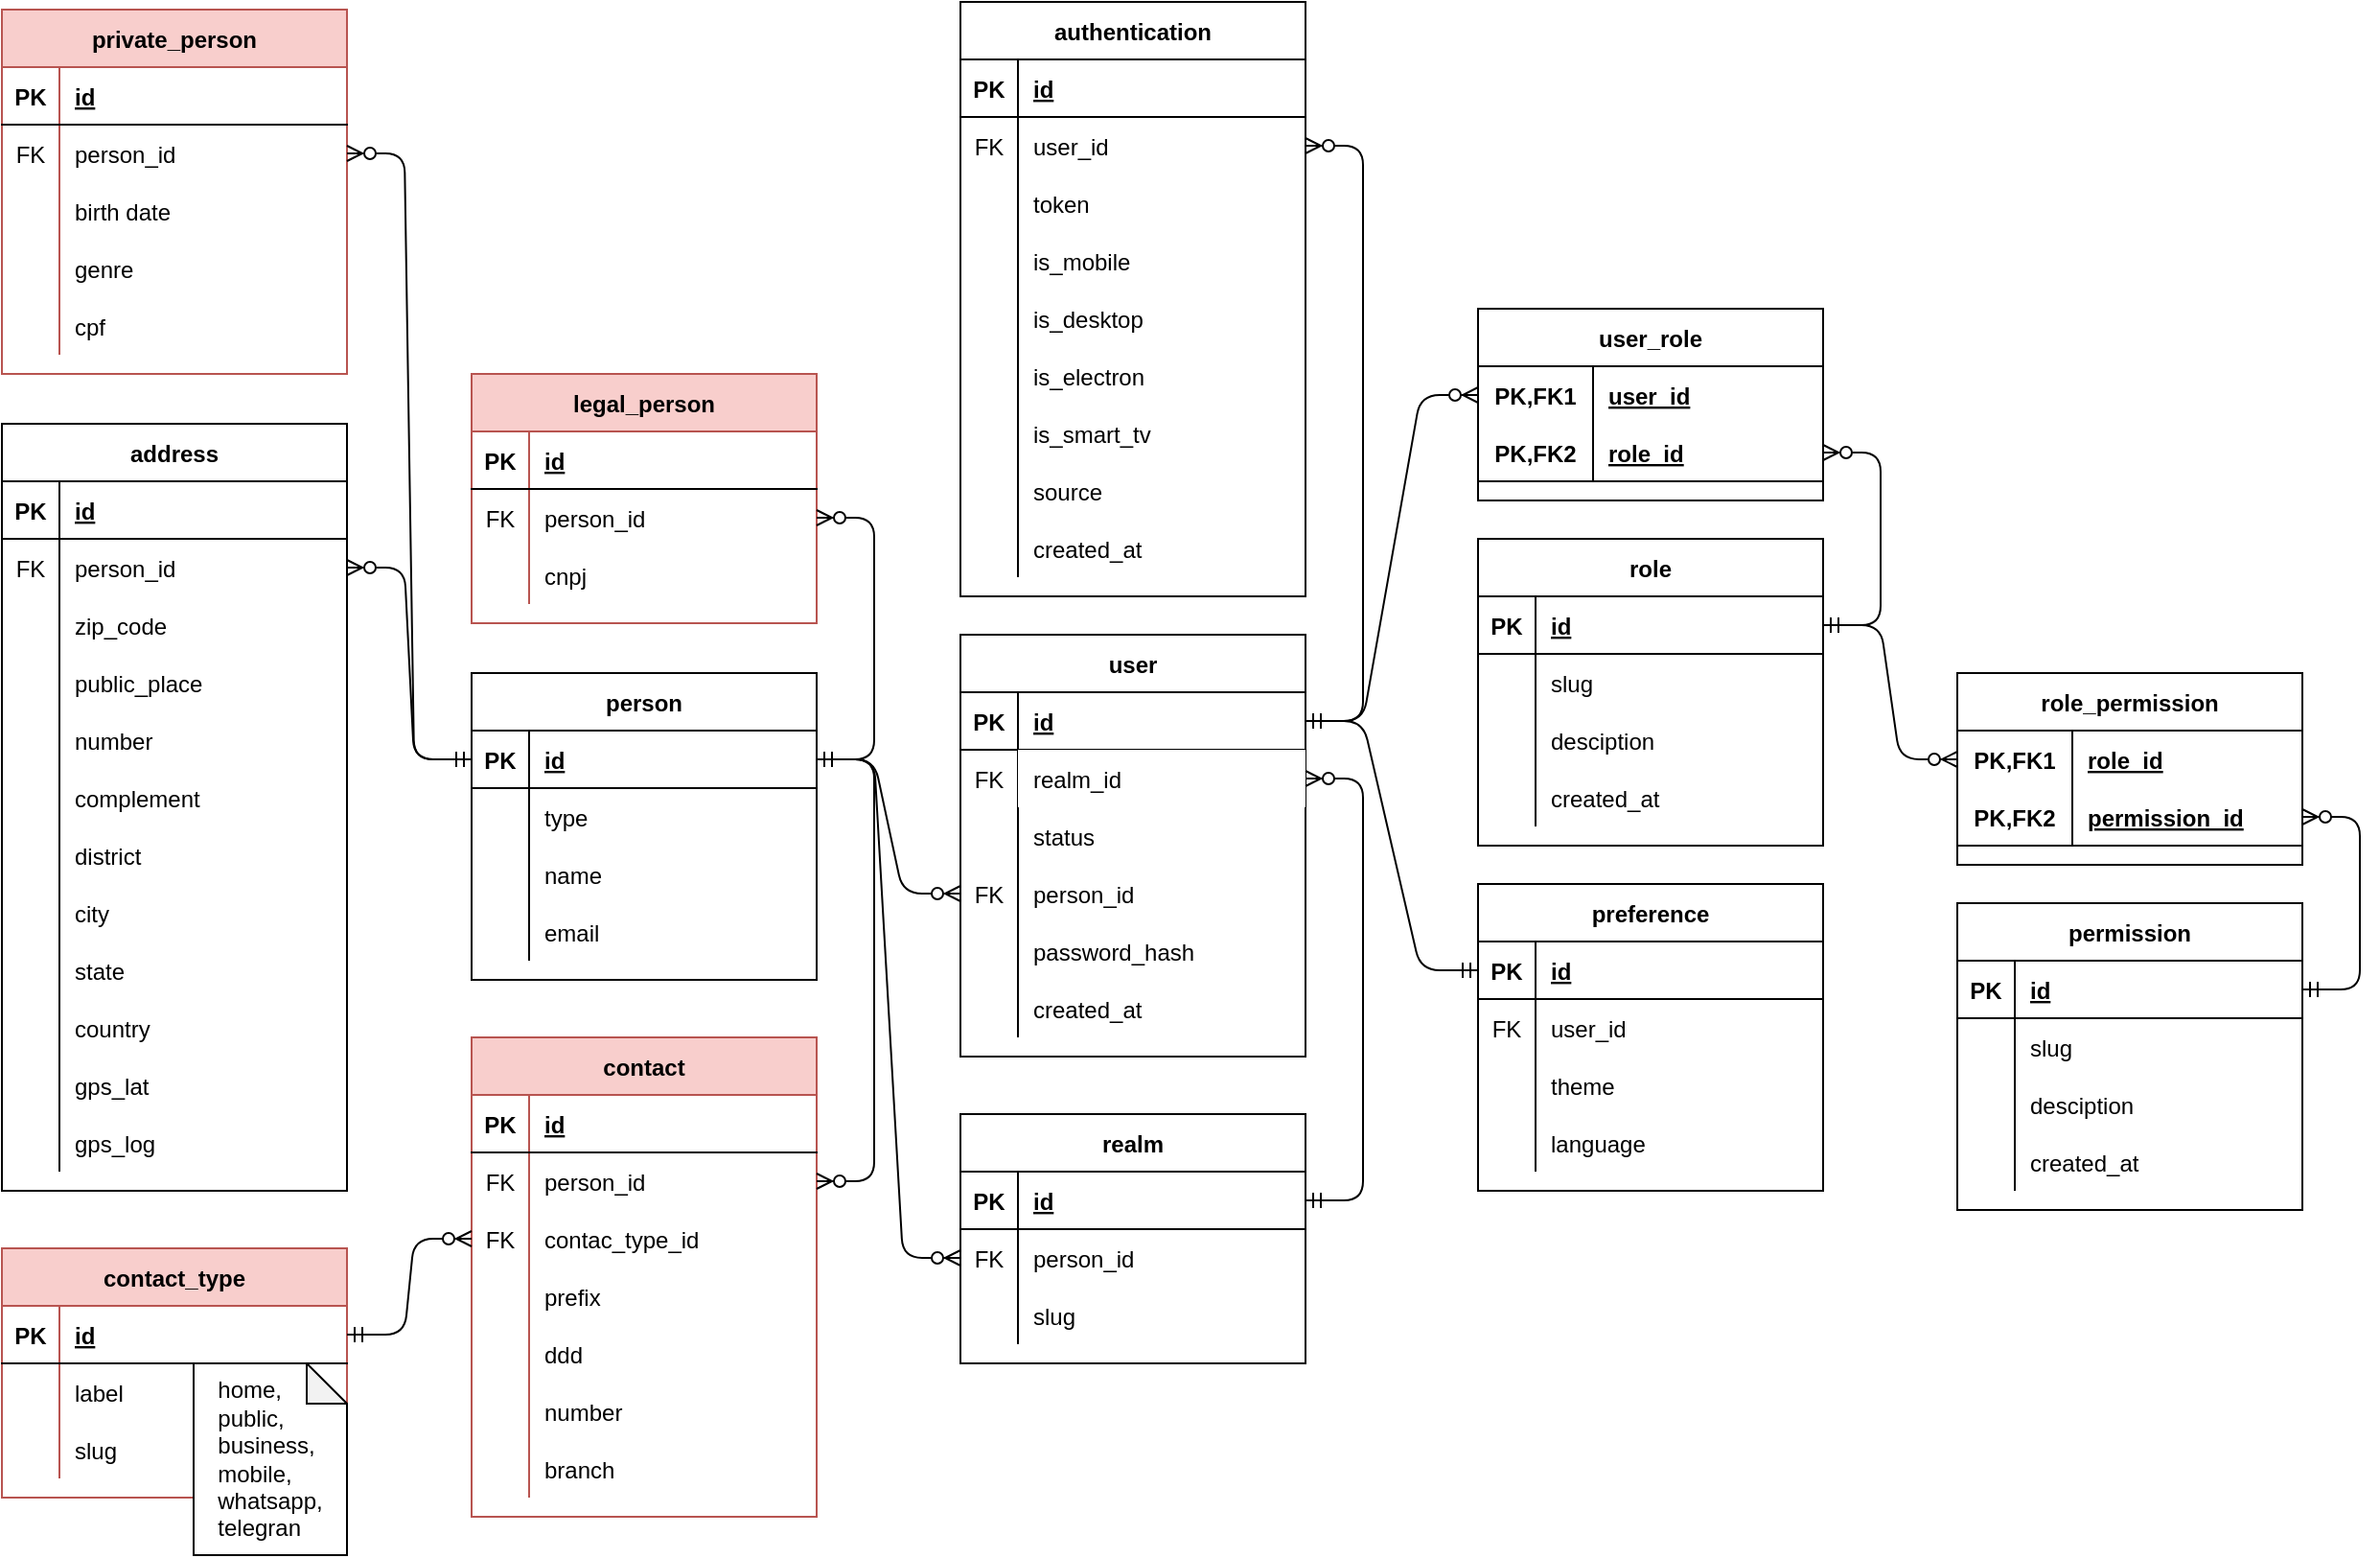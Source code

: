 <mxfile version="14.6.13" type="device"><diagram id="R2lEEEUBdFMjLlhIrx00" name="Page-1"><mxGraphModel dx="2062" dy="2232" grid="1" gridSize="10" guides="1" tooltips="1" connect="1" arrows="1" fold="1" page="1" pageScale="1" pageWidth="850" pageHeight="1400" background="none" math="0" shadow="0" extFonts="Permanent Marker^https://fonts.googleapis.com/css?family=Permanent+Marker"><root><mxCell id="0"/><mxCell id="1" parent="0"/><mxCell id="C4LqTTRyHMbD8THV3AsS-20" value="user" style="shape=table;startSize=30;container=1;collapsible=1;childLayout=tableLayout;fixedRows=1;rowLines=0;fontStyle=1;align=center;resizeLast=1;" parent="1" vertex="1"><mxGeometry x="670" y="-170" width="180" height="220" as="geometry"/></mxCell><mxCell id="C4LqTTRyHMbD8THV3AsS-21" value="" style="shape=partialRectangle;collapsible=0;dropTarget=0;pointerEvents=0;fillColor=none;top=0;left=0;bottom=1;right=0;points=[[0,0.5],[1,0.5]];portConstraint=eastwest;" parent="C4LqTTRyHMbD8THV3AsS-20" vertex="1"><mxGeometry y="30" width="180" height="30" as="geometry"/></mxCell><mxCell id="C4LqTTRyHMbD8THV3AsS-22" value="PK" style="shape=partialRectangle;connectable=0;fillColor=none;top=0;left=0;bottom=0;right=0;fontStyle=1;overflow=hidden;" parent="C4LqTTRyHMbD8THV3AsS-21" vertex="1"><mxGeometry width="30" height="30" as="geometry"/></mxCell><mxCell id="C4LqTTRyHMbD8THV3AsS-23" value="id" style="shape=partialRectangle;connectable=0;fillColor=none;top=0;left=0;bottom=0;right=0;align=left;spacingLeft=6;fontStyle=5;overflow=hidden;" parent="C4LqTTRyHMbD8THV3AsS-21" vertex="1"><mxGeometry x="30" width="150" height="30" as="geometry"/></mxCell><mxCell id="C4LqTTRyHMbD8THV3AsS-36" value="" style="shape=partialRectangle;collapsible=0;dropTarget=0;pointerEvents=0;fillColor=none;top=0;left=0;bottom=0;right=0;points=[[0,0.5],[1,0.5]];portConstraint=eastwest;" parent="C4LqTTRyHMbD8THV3AsS-20" vertex="1"><mxGeometry y="60" width="180" height="30" as="geometry"/></mxCell><mxCell id="C4LqTTRyHMbD8THV3AsS-37" value="FK" style="shape=partialRectangle;connectable=0;fillColor=none;top=0;left=0;bottom=0;right=0;editable=1;overflow=hidden;" parent="C4LqTTRyHMbD8THV3AsS-36" vertex="1"><mxGeometry width="30" height="30" as="geometry"/></mxCell><mxCell id="C4LqTTRyHMbD8THV3AsS-38" value="realm_id" style="shape=partialRectangle;connectable=0;top=0;left=0;bottom=0;right=0;align=left;spacingLeft=6;overflow=hidden;" parent="C4LqTTRyHMbD8THV3AsS-36" vertex="1"><mxGeometry x="30" width="150" height="30" as="geometry"/></mxCell><mxCell id="C4LqTTRyHMbD8THV3AsS-24" value="" style="shape=partialRectangle;collapsible=0;dropTarget=0;pointerEvents=0;fillColor=none;top=0;left=0;bottom=0;right=0;points=[[0,0.5],[1,0.5]];portConstraint=eastwest;" parent="C4LqTTRyHMbD8THV3AsS-20" vertex="1"><mxGeometry y="90" width="180" height="30" as="geometry"/></mxCell><mxCell id="C4LqTTRyHMbD8THV3AsS-25" value="" style="shape=partialRectangle;connectable=0;fillColor=none;top=0;left=0;bottom=0;right=0;editable=1;overflow=hidden;" parent="C4LqTTRyHMbD8THV3AsS-24" vertex="1"><mxGeometry width="30" height="30" as="geometry"/></mxCell><mxCell id="C4LqTTRyHMbD8THV3AsS-26" value="status" style="shape=partialRectangle;connectable=0;fillColor=none;top=0;left=0;bottom=0;right=0;align=left;spacingLeft=6;overflow=hidden;" parent="C4LqTTRyHMbD8THV3AsS-24" vertex="1"><mxGeometry x="30" width="150" height="30" as="geometry"/></mxCell><mxCell id="C4LqTTRyHMbD8THV3AsS-27" value="" style="shape=partialRectangle;collapsible=0;dropTarget=0;pointerEvents=0;fillColor=none;top=0;left=0;bottom=0;right=0;points=[[0,0.5],[1,0.5]];portConstraint=eastwest;" parent="C4LqTTRyHMbD8THV3AsS-20" vertex="1"><mxGeometry y="120" width="180" height="30" as="geometry"/></mxCell><mxCell id="C4LqTTRyHMbD8THV3AsS-28" value="FK" style="shape=partialRectangle;connectable=0;fillColor=none;top=0;left=0;bottom=0;right=0;editable=1;overflow=hidden;" parent="C4LqTTRyHMbD8THV3AsS-27" vertex="1"><mxGeometry width="30" height="30" as="geometry"/></mxCell><mxCell id="C4LqTTRyHMbD8THV3AsS-29" value="person_id" style="shape=partialRectangle;connectable=0;fillColor=none;top=0;left=0;bottom=0;right=0;align=left;spacingLeft=6;overflow=hidden;" parent="C4LqTTRyHMbD8THV3AsS-27" vertex="1"><mxGeometry x="30" width="150" height="30" as="geometry"/></mxCell><mxCell id="C4LqTTRyHMbD8THV3AsS-30" value="" style="shape=partialRectangle;collapsible=0;dropTarget=0;pointerEvents=0;fillColor=none;top=0;left=0;bottom=0;right=0;points=[[0,0.5],[1,0.5]];portConstraint=eastwest;" parent="C4LqTTRyHMbD8THV3AsS-20" vertex="1"><mxGeometry y="150" width="180" height="30" as="geometry"/></mxCell><mxCell id="C4LqTTRyHMbD8THV3AsS-31" value="" style="shape=partialRectangle;connectable=0;fillColor=none;top=0;left=0;bottom=0;right=0;editable=1;overflow=hidden;" parent="C4LqTTRyHMbD8THV3AsS-30" vertex="1"><mxGeometry width="30" height="30" as="geometry"/></mxCell><mxCell id="C4LqTTRyHMbD8THV3AsS-32" value="password_hash" style="shape=partialRectangle;connectable=0;fillColor=none;top=0;left=0;bottom=0;right=0;align=left;spacingLeft=6;overflow=hidden;" parent="C4LqTTRyHMbD8THV3AsS-30" vertex="1"><mxGeometry x="30" width="150" height="30" as="geometry"/></mxCell><mxCell id="C4LqTTRyHMbD8THV3AsS-33" value="" style="shape=partialRectangle;collapsible=0;dropTarget=0;pointerEvents=0;fillColor=none;top=0;left=0;bottom=0;right=0;points=[[0,0.5],[1,0.5]];portConstraint=eastwest;" parent="C4LqTTRyHMbD8THV3AsS-20" vertex="1"><mxGeometry y="180" width="180" height="30" as="geometry"/></mxCell><mxCell id="C4LqTTRyHMbD8THV3AsS-34" value="" style="shape=partialRectangle;connectable=0;fillColor=none;top=0;left=0;bottom=0;right=0;editable=1;overflow=hidden;" parent="C4LqTTRyHMbD8THV3AsS-33" vertex="1"><mxGeometry width="30" height="30" as="geometry"/></mxCell><mxCell id="C4LqTTRyHMbD8THV3AsS-35" value="created_at" style="shape=partialRectangle;connectable=0;fillColor=none;top=0;left=0;bottom=0;right=0;align=left;spacingLeft=6;overflow=hidden;" parent="C4LqTTRyHMbD8THV3AsS-33" vertex="1"><mxGeometry x="30" width="150" height="30" as="geometry"/></mxCell><mxCell id="C4LqTTRyHMbD8THV3AsS-39" value="person" style="shape=table;startSize=30;container=1;collapsible=1;childLayout=tableLayout;fixedRows=1;rowLines=0;fontStyle=1;align=center;resizeLast=1;" parent="1" vertex="1"><mxGeometry x="415" y="-150" width="180" height="160" as="geometry"/></mxCell><mxCell id="C4LqTTRyHMbD8THV3AsS-40" value="" style="shape=partialRectangle;collapsible=0;dropTarget=0;pointerEvents=0;fillColor=none;top=0;left=0;bottom=1;right=0;points=[[0,0.5],[1,0.5]];portConstraint=eastwest;" parent="C4LqTTRyHMbD8THV3AsS-39" vertex="1"><mxGeometry y="30" width="180" height="30" as="geometry"/></mxCell><mxCell id="C4LqTTRyHMbD8THV3AsS-41" value="PK" style="shape=partialRectangle;connectable=0;fillColor=none;top=0;left=0;bottom=0;right=0;fontStyle=1;overflow=hidden;" parent="C4LqTTRyHMbD8THV3AsS-40" vertex="1"><mxGeometry width="30" height="30" as="geometry"/></mxCell><mxCell id="C4LqTTRyHMbD8THV3AsS-42" value="id" style="shape=partialRectangle;connectable=0;fillColor=none;top=0;left=0;bottom=0;right=0;align=left;spacingLeft=6;fontStyle=5;overflow=hidden;" parent="C4LqTTRyHMbD8THV3AsS-40" vertex="1"><mxGeometry x="30" width="150" height="30" as="geometry"/></mxCell><mxCell id="C4LqTTRyHMbD8THV3AsS-43" value="" style="shape=partialRectangle;collapsible=0;dropTarget=0;pointerEvents=0;fillColor=none;top=0;left=0;bottom=0;right=0;points=[[0,0.5],[1,0.5]];portConstraint=eastwest;" parent="C4LqTTRyHMbD8THV3AsS-39" vertex="1"><mxGeometry y="60" width="180" height="30" as="geometry"/></mxCell><mxCell id="C4LqTTRyHMbD8THV3AsS-44" value="" style="shape=partialRectangle;connectable=0;fillColor=none;top=0;left=0;bottom=0;right=0;editable=1;overflow=hidden;" parent="C4LqTTRyHMbD8THV3AsS-43" vertex="1"><mxGeometry width="30" height="30" as="geometry"/></mxCell><mxCell id="C4LqTTRyHMbD8THV3AsS-45" value="type" style="shape=partialRectangle;connectable=0;fillColor=none;top=0;left=0;bottom=0;right=0;align=left;spacingLeft=6;overflow=hidden;" parent="C4LqTTRyHMbD8THV3AsS-43" vertex="1"><mxGeometry x="30" width="150" height="30" as="geometry"/></mxCell><mxCell id="9QyREZub4Sv85l7eXtOm-15" value="" style="shape=partialRectangle;collapsible=0;dropTarget=0;pointerEvents=0;fillColor=none;top=0;left=0;bottom=0;right=0;points=[[0,0.5],[1,0.5]];portConstraint=eastwest;" parent="C4LqTTRyHMbD8THV3AsS-39" vertex="1"><mxGeometry y="90" width="180" height="30" as="geometry"/></mxCell><mxCell id="9QyREZub4Sv85l7eXtOm-16" value="" style="shape=partialRectangle;connectable=0;fillColor=none;top=0;left=0;bottom=0;right=0;editable=1;overflow=hidden;" parent="9QyREZub4Sv85l7eXtOm-15" vertex="1"><mxGeometry width="30" height="30" as="geometry"/></mxCell><mxCell id="9QyREZub4Sv85l7eXtOm-17" value="name" style="shape=partialRectangle;connectable=0;fillColor=none;top=0;left=0;bottom=0;right=0;align=left;spacingLeft=6;overflow=hidden;" parent="9QyREZub4Sv85l7eXtOm-15" vertex="1"><mxGeometry x="30" width="150" height="30" as="geometry"/></mxCell><mxCell id="C4LqTTRyHMbD8THV3AsS-49" value="" style="shape=partialRectangle;collapsible=0;dropTarget=0;pointerEvents=0;fillColor=none;top=0;left=0;bottom=0;right=0;points=[[0,0.5],[1,0.5]];portConstraint=eastwest;" parent="C4LqTTRyHMbD8THV3AsS-39" vertex="1"><mxGeometry y="120" width="180" height="30" as="geometry"/></mxCell><mxCell id="C4LqTTRyHMbD8THV3AsS-50" value="" style="shape=partialRectangle;connectable=0;fillColor=none;top=0;left=0;bottom=0;right=0;editable=1;overflow=hidden;" parent="C4LqTTRyHMbD8THV3AsS-49" vertex="1"><mxGeometry width="30" height="30" as="geometry"/></mxCell><mxCell id="C4LqTTRyHMbD8THV3AsS-51" value="email" style="shape=partialRectangle;connectable=0;fillColor=none;top=0;left=0;bottom=0;right=0;align=left;spacingLeft=6;overflow=hidden;" parent="C4LqTTRyHMbD8THV3AsS-49" vertex="1"><mxGeometry x="30" width="150" height="30" as="geometry"/></mxCell><mxCell id="C4LqTTRyHMbD8THV3AsS-58" value="preference" style="shape=table;startSize=30;container=1;collapsible=1;childLayout=tableLayout;fixedRows=1;rowLines=0;fontStyle=1;align=center;resizeLast=1;" parent="1" vertex="1"><mxGeometry x="940" y="-40" width="180" height="160" as="geometry"/></mxCell><mxCell id="C4LqTTRyHMbD8THV3AsS-59" value="" style="shape=partialRectangle;collapsible=0;dropTarget=0;pointerEvents=0;fillColor=none;top=0;left=0;bottom=1;right=0;points=[[0,0.5],[1,0.5]];portConstraint=eastwest;" parent="C4LqTTRyHMbD8THV3AsS-58" vertex="1"><mxGeometry y="30" width="180" height="30" as="geometry"/></mxCell><mxCell id="C4LqTTRyHMbD8THV3AsS-60" value="PK" style="shape=partialRectangle;connectable=0;fillColor=none;top=0;left=0;bottom=0;right=0;fontStyle=1;overflow=hidden;" parent="C4LqTTRyHMbD8THV3AsS-59" vertex="1"><mxGeometry width="30" height="30" as="geometry"/></mxCell><mxCell id="C4LqTTRyHMbD8THV3AsS-61" value="id" style="shape=partialRectangle;connectable=0;fillColor=none;top=0;left=0;bottom=0;right=0;align=left;spacingLeft=6;fontStyle=5;overflow=hidden;" parent="C4LqTTRyHMbD8THV3AsS-59" vertex="1"><mxGeometry x="30" width="150" height="30" as="geometry"/></mxCell><mxCell id="C4LqTTRyHMbD8THV3AsS-62" value="" style="shape=partialRectangle;collapsible=0;dropTarget=0;pointerEvents=0;fillColor=none;top=0;left=0;bottom=0;right=0;points=[[0,0.5],[1,0.5]];portConstraint=eastwest;" parent="C4LqTTRyHMbD8THV3AsS-58" vertex="1"><mxGeometry y="60" width="180" height="30" as="geometry"/></mxCell><mxCell id="C4LqTTRyHMbD8THV3AsS-63" value="FK" style="shape=partialRectangle;connectable=0;fillColor=none;top=0;left=0;bottom=0;right=0;editable=1;overflow=hidden;" parent="C4LqTTRyHMbD8THV3AsS-62" vertex="1"><mxGeometry width="30" height="30" as="geometry"/></mxCell><mxCell id="C4LqTTRyHMbD8THV3AsS-64" value="user_id" style="shape=partialRectangle;connectable=0;fillColor=none;top=0;left=0;bottom=0;right=0;align=left;spacingLeft=6;overflow=hidden;" parent="C4LqTTRyHMbD8THV3AsS-62" vertex="1"><mxGeometry x="30" width="150" height="30" as="geometry"/></mxCell><mxCell id="C4LqTTRyHMbD8THV3AsS-65" value="" style="shape=partialRectangle;collapsible=0;dropTarget=0;pointerEvents=0;fillColor=none;top=0;left=0;bottom=0;right=0;points=[[0,0.5],[1,0.5]];portConstraint=eastwest;" parent="C4LqTTRyHMbD8THV3AsS-58" vertex="1"><mxGeometry y="90" width="180" height="30" as="geometry"/></mxCell><mxCell id="C4LqTTRyHMbD8THV3AsS-66" value="" style="shape=partialRectangle;connectable=0;fillColor=none;top=0;left=0;bottom=0;right=0;editable=1;overflow=hidden;" parent="C4LqTTRyHMbD8THV3AsS-65" vertex="1"><mxGeometry width="30" height="30" as="geometry"/></mxCell><mxCell id="C4LqTTRyHMbD8THV3AsS-67" value="theme" style="shape=partialRectangle;connectable=0;fillColor=none;top=0;left=0;bottom=0;right=0;align=left;spacingLeft=6;overflow=hidden;" parent="C4LqTTRyHMbD8THV3AsS-65" vertex="1"><mxGeometry x="30" width="150" height="30" as="geometry"/></mxCell><mxCell id="C4LqTTRyHMbD8THV3AsS-68" value="" style="shape=partialRectangle;collapsible=0;dropTarget=0;pointerEvents=0;fillColor=none;top=0;left=0;bottom=0;right=0;points=[[0,0.5],[1,0.5]];portConstraint=eastwest;" parent="C4LqTTRyHMbD8THV3AsS-58" vertex="1"><mxGeometry y="120" width="180" height="30" as="geometry"/></mxCell><mxCell id="C4LqTTRyHMbD8THV3AsS-69" value="" style="shape=partialRectangle;connectable=0;fillColor=none;top=0;left=0;bottom=0;right=0;editable=1;overflow=hidden;" parent="C4LqTTRyHMbD8THV3AsS-68" vertex="1"><mxGeometry width="30" height="30" as="geometry"/></mxCell><mxCell id="C4LqTTRyHMbD8THV3AsS-70" value="language" style="shape=partialRectangle;connectable=0;fillColor=none;top=0;left=0;bottom=0;right=0;align=left;spacingLeft=6;overflow=hidden;" parent="C4LqTTRyHMbD8THV3AsS-68" vertex="1"><mxGeometry x="30" width="150" height="30" as="geometry"/></mxCell><mxCell id="C4LqTTRyHMbD8THV3AsS-77" value="role" style="shape=table;startSize=30;container=1;collapsible=1;childLayout=tableLayout;fixedRows=1;rowLines=0;fontStyle=1;align=center;resizeLast=1;" parent="1" vertex="1"><mxGeometry x="940" y="-220" width="180" height="160" as="geometry"/></mxCell><mxCell id="C4LqTTRyHMbD8THV3AsS-78" value="" style="shape=partialRectangle;collapsible=0;dropTarget=0;pointerEvents=0;fillColor=none;top=0;left=0;bottom=1;right=0;points=[[0,0.5],[1,0.5]];portConstraint=eastwest;" parent="C4LqTTRyHMbD8THV3AsS-77" vertex="1"><mxGeometry y="30" width="180" height="30" as="geometry"/></mxCell><mxCell id="C4LqTTRyHMbD8THV3AsS-79" value="PK" style="shape=partialRectangle;connectable=0;fillColor=none;top=0;left=0;bottom=0;right=0;fontStyle=1;overflow=hidden;" parent="C4LqTTRyHMbD8THV3AsS-78" vertex="1"><mxGeometry width="30" height="30" as="geometry"/></mxCell><mxCell id="C4LqTTRyHMbD8THV3AsS-80" value="id" style="shape=partialRectangle;connectable=0;fillColor=none;top=0;left=0;bottom=0;right=0;align=left;spacingLeft=6;fontStyle=5;overflow=hidden;" parent="C4LqTTRyHMbD8THV3AsS-78" vertex="1"><mxGeometry x="30" width="150" height="30" as="geometry"/></mxCell><mxCell id="C4LqTTRyHMbD8THV3AsS-81" value="" style="shape=partialRectangle;collapsible=0;dropTarget=0;pointerEvents=0;fillColor=none;top=0;left=0;bottom=0;right=0;points=[[0,0.5],[1,0.5]];portConstraint=eastwest;" parent="C4LqTTRyHMbD8THV3AsS-77" vertex="1"><mxGeometry y="60" width="180" height="30" as="geometry"/></mxCell><mxCell id="C4LqTTRyHMbD8THV3AsS-82" value="" style="shape=partialRectangle;connectable=0;fillColor=none;top=0;left=0;bottom=0;right=0;editable=1;overflow=hidden;" parent="C4LqTTRyHMbD8THV3AsS-81" vertex="1"><mxGeometry width="30" height="30" as="geometry"/></mxCell><mxCell id="C4LqTTRyHMbD8THV3AsS-83" value="slug" style="shape=partialRectangle;connectable=0;fillColor=none;top=0;left=0;bottom=0;right=0;align=left;spacingLeft=6;overflow=hidden;" parent="C4LqTTRyHMbD8THV3AsS-81" vertex="1"><mxGeometry x="30" width="150" height="30" as="geometry"/></mxCell><mxCell id="C4LqTTRyHMbD8THV3AsS-84" value="" style="shape=partialRectangle;collapsible=0;dropTarget=0;pointerEvents=0;fillColor=none;top=0;left=0;bottom=0;right=0;points=[[0,0.5],[1,0.5]];portConstraint=eastwest;" parent="C4LqTTRyHMbD8THV3AsS-77" vertex="1"><mxGeometry y="90" width="180" height="30" as="geometry"/></mxCell><mxCell id="C4LqTTRyHMbD8THV3AsS-85" value="" style="shape=partialRectangle;connectable=0;fillColor=none;top=0;left=0;bottom=0;right=0;editable=1;overflow=hidden;" parent="C4LqTTRyHMbD8THV3AsS-84" vertex="1"><mxGeometry width="30" height="30" as="geometry"/></mxCell><mxCell id="C4LqTTRyHMbD8THV3AsS-86" value="desciption" style="shape=partialRectangle;connectable=0;fillColor=none;top=0;left=0;bottom=0;right=0;align=left;spacingLeft=6;overflow=hidden;" parent="C4LqTTRyHMbD8THV3AsS-84" vertex="1"><mxGeometry x="30" width="150" height="30" as="geometry"/></mxCell><mxCell id="C4LqTTRyHMbD8THV3AsS-87" value="" style="shape=partialRectangle;collapsible=0;dropTarget=0;pointerEvents=0;fillColor=none;top=0;left=0;bottom=0;right=0;points=[[0,0.5],[1,0.5]];portConstraint=eastwest;" parent="C4LqTTRyHMbD8THV3AsS-77" vertex="1"><mxGeometry y="120" width="180" height="30" as="geometry"/></mxCell><mxCell id="C4LqTTRyHMbD8THV3AsS-88" value="" style="shape=partialRectangle;connectable=0;fillColor=none;top=0;left=0;bottom=0;right=0;editable=1;overflow=hidden;" parent="C4LqTTRyHMbD8THV3AsS-87" vertex="1"><mxGeometry width="30" height="30" as="geometry"/></mxCell><mxCell id="C4LqTTRyHMbD8THV3AsS-89" value="created_at" style="shape=partialRectangle;connectable=0;fillColor=none;top=0;left=0;bottom=0;right=0;align=left;spacingLeft=6;overflow=hidden;" parent="C4LqTTRyHMbD8THV3AsS-87" vertex="1"><mxGeometry x="30" width="150" height="30" as="geometry"/></mxCell><mxCell id="C4LqTTRyHMbD8THV3AsS-96" value="permission" style="shape=table;startSize=30;container=1;collapsible=1;childLayout=tableLayout;fixedRows=1;rowLines=0;fontStyle=1;align=center;resizeLast=1;" parent="1" vertex="1"><mxGeometry x="1190" y="-30" width="180" height="160" as="geometry"/></mxCell><mxCell id="C4LqTTRyHMbD8THV3AsS-97" value="" style="shape=partialRectangle;collapsible=0;dropTarget=0;pointerEvents=0;fillColor=none;top=0;left=0;bottom=1;right=0;points=[[0,0.5],[1,0.5]];portConstraint=eastwest;" parent="C4LqTTRyHMbD8THV3AsS-96" vertex="1"><mxGeometry y="30" width="180" height="30" as="geometry"/></mxCell><mxCell id="C4LqTTRyHMbD8THV3AsS-98" value="PK" style="shape=partialRectangle;connectable=0;fillColor=none;top=0;left=0;bottom=0;right=0;fontStyle=1;overflow=hidden;" parent="C4LqTTRyHMbD8THV3AsS-97" vertex="1"><mxGeometry width="30" height="30" as="geometry"/></mxCell><mxCell id="C4LqTTRyHMbD8THV3AsS-99" value="id" style="shape=partialRectangle;connectable=0;fillColor=none;top=0;left=0;bottom=0;right=0;align=left;spacingLeft=6;fontStyle=5;overflow=hidden;" parent="C4LqTTRyHMbD8THV3AsS-97" vertex="1"><mxGeometry x="30" width="150" height="30" as="geometry"/></mxCell><mxCell id="C4LqTTRyHMbD8THV3AsS-100" value="" style="shape=partialRectangle;collapsible=0;dropTarget=0;pointerEvents=0;fillColor=none;top=0;left=0;bottom=0;right=0;points=[[0,0.5],[1,0.5]];portConstraint=eastwest;" parent="C4LqTTRyHMbD8THV3AsS-96" vertex="1"><mxGeometry y="60" width="180" height="30" as="geometry"/></mxCell><mxCell id="C4LqTTRyHMbD8THV3AsS-101" value="" style="shape=partialRectangle;connectable=0;fillColor=none;top=0;left=0;bottom=0;right=0;editable=1;overflow=hidden;" parent="C4LqTTRyHMbD8THV3AsS-100" vertex="1"><mxGeometry width="30" height="30" as="geometry"/></mxCell><mxCell id="C4LqTTRyHMbD8THV3AsS-102" value="slug" style="shape=partialRectangle;connectable=0;fillColor=none;top=0;left=0;bottom=0;right=0;align=left;spacingLeft=6;overflow=hidden;" parent="C4LqTTRyHMbD8THV3AsS-100" vertex="1"><mxGeometry x="30" width="150" height="30" as="geometry"/></mxCell><mxCell id="C4LqTTRyHMbD8THV3AsS-103" value="" style="shape=partialRectangle;collapsible=0;dropTarget=0;pointerEvents=0;fillColor=none;top=0;left=0;bottom=0;right=0;points=[[0,0.5],[1,0.5]];portConstraint=eastwest;" parent="C4LqTTRyHMbD8THV3AsS-96" vertex="1"><mxGeometry y="90" width="180" height="30" as="geometry"/></mxCell><mxCell id="C4LqTTRyHMbD8THV3AsS-104" value="" style="shape=partialRectangle;connectable=0;fillColor=none;top=0;left=0;bottom=0;right=0;editable=1;overflow=hidden;" parent="C4LqTTRyHMbD8THV3AsS-103" vertex="1"><mxGeometry width="30" height="30" as="geometry"/></mxCell><mxCell id="C4LqTTRyHMbD8THV3AsS-105" value="desciption" style="shape=partialRectangle;connectable=0;fillColor=none;top=0;left=0;bottom=0;right=0;align=left;spacingLeft=6;overflow=hidden;" parent="C4LqTTRyHMbD8THV3AsS-103" vertex="1"><mxGeometry x="30" width="150" height="30" as="geometry"/></mxCell><mxCell id="C4LqTTRyHMbD8THV3AsS-106" value="" style="shape=partialRectangle;collapsible=0;dropTarget=0;pointerEvents=0;fillColor=none;top=0;left=0;bottom=0;right=0;points=[[0,0.5],[1,0.5]];portConstraint=eastwest;" parent="C4LqTTRyHMbD8THV3AsS-96" vertex="1"><mxGeometry y="120" width="180" height="30" as="geometry"/></mxCell><mxCell id="C4LqTTRyHMbD8THV3AsS-107" value="" style="shape=partialRectangle;connectable=0;fillColor=none;top=0;left=0;bottom=0;right=0;editable=1;overflow=hidden;" parent="C4LqTTRyHMbD8THV3AsS-106" vertex="1"><mxGeometry width="30" height="30" as="geometry"/></mxCell><mxCell id="C4LqTTRyHMbD8THV3AsS-108" value="created_at" style="shape=partialRectangle;connectable=0;fillColor=none;top=0;left=0;bottom=0;right=0;align=left;spacingLeft=6;overflow=hidden;" parent="C4LqTTRyHMbD8THV3AsS-106" vertex="1"><mxGeometry x="30" width="150" height="30" as="geometry"/></mxCell><mxCell id="C4LqTTRyHMbD8THV3AsS-109" value="role_permission" style="shape=table;startSize=30;container=1;collapsible=1;childLayout=tableLayout;fixedRows=1;rowLines=0;fontStyle=1;align=center;resizeLast=1;" parent="1" vertex="1"><mxGeometry x="1190" y="-150" width="180" height="100" as="geometry"/></mxCell><mxCell id="C4LqTTRyHMbD8THV3AsS-110" value="" style="shape=partialRectangle;collapsible=0;dropTarget=0;pointerEvents=0;fillColor=none;top=0;left=0;bottom=0;right=0;points=[[0,0.5],[1,0.5]];portConstraint=eastwest;" parent="C4LqTTRyHMbD8THV3AsS-109" vertex="1"><mxGeometry y="30" width="180" height="30" as="geometry"/></mxCell><mxCell id="C4LqTTRyHMbD8THV3AsS-111" value="PK,FK1" style="shape=partialRectangle;connectable=0;fillColor=none;top=0;left=0;bottom=0;right=0;fontStyle=1;overflow=hidden;" parent="C4LqTTRyHMbD8THV3AsS-110" vertex="1"><mxGeometry width="60" height="30" as="geometry"/></mxCell><mxCell id="C4LqTTRyHMbD8THV3AsS-112" value="role_id" style="shape=partialRectangle;connectable=0;fillColor=none;top=0;left=0;bottom=0;right=0;align=left;spacingLeft=6;fontStyle=5;overflow=hidden;" parent="C4LqTTRyHMbD8THV3AsS-110" vertex="1"><mxGeometry x="60" width="120" height="30" as="geometry"/></mxCell><mxCell id="C4LqTTRyHMbD8THV3AsS-113" value="" style="shape=partialRectangle;collapsible=0;dropTarget=0;pointerEvents=0;fillColor=none;top=0;left=0;bottom=1;right=0;points=[[0,0.5],[1,0.5]];portConstraint=eastwest;" parent="C4LqTTRyHMbD8THV3AsS-109" vertex="1"><mxGeometry y="60" width="180" height="30" as="geometry"/></mxCell><mxCell id="C4LqTTRyHMbD8THV3AsS-114" value="PK,FK2" style="shape=partialRectangle;connectable=0;fillColor=none;top=0;left=0;bottom=0;right=0;fontStyle=1;overflow=hidden;" parent="C4LqTTRyHMbD8THV3AsS-113" vertex="1"><mxGeometry width="60" height="30" as="geometry"/></mxCell><mxCell id="C4LqTTRyHMbD8THV3AsS-115" value="permission_id" style="shape=partialRectangle;connectable=0;fillColor=none;top=0;left=0;bottom=0;right=0;align=left;spacingLeft=6;fontStyle=5;overflow=hidden;" parent="C4LqTTRyHMbD8THV3AsS-113" vertex="1"><mxGeometry x="60" width="120" height="30" as="geometry"/></mxCell><mxCell id="C4LqTTRyHMbD8THV3AsS-135" value="user_role" style="shape=table;startSize=30;container=1;collapsible=1;childLayout=tableLayout;fixedRows=1;rowLines=0;fontStyle=1;align=center;resizeLast=1;" parent="1" vertex="1"><mxGeometry x="940" y="-340" width="180" height="100" as="geometry"/></mxCell><mxCell id="C4LqTTRyHMbD8THV3AsS-136" value="" style="shape=partialRectangle;collapsible=0;dropTarget=0;pointerEvents=0;fillColor=none;top=0;left=0;bottom=0;right=0;points=[[0,0.5],[1,0.5]];portConstraint=eastwest;" parent="C4LqTTRyHMbD8THV3AsS-135" vertex="1"><mxGeometry y="30" width="180" height="30" as="geometry"/></mxCell><mxCell id="C4LqTTRyHMbD8THV3AsS-137" value="PK,FK1" style="shape=partialRectangle;connectable=0;fillColor=none;top=0;left=0;bottom=0;right=0;fontStyle=1;overflow=hidden;" parent="C4LqTTRyHMbD8THV3AsS-136" vertex="1"><mxGeometry width="60" height="30" as="geometry"/></mxCell><mxCell id="C4LqTTRyHMbD8THV3AsS-138" value="user_id" style="shape=partialRectangle;connectable=0;fillColor=none;top=0;left=0;bottom=0;right=0;align=left;spacingLeft=6;fontStyle=5;overflow=hidden;" parent="C4LqTTRyHMbD8THV3AsS-136" vertex="1"><mxGeometry x="60" width="120" height="30" as="geometry"/></mxCell><mxCell id="C4LqTTRyHMbD8THV3AsS-139" value="" style="shape=partialRectangle;collapsible=0;dropTarget=0;pointerEvents=0;fillColor=none;top=0;left=0;bottom=1;right=0;points=[[0,0.5],[1,0.5]];portConstraint=eastwest;" parent="C4LqTTRyHMbD8THV3AsS-135" vertex="1"><mxGeometry y="60" width="180" height="30" as="geometry"/></mxCell><mxCell id="C4LqTTRyHMbD8THV3AsS-140" value="PK,FK2" style="shape=partialRectangle;connectable=0;fillColor=none;top=0;left=0;bottom=0;right=0;fontStyle=1;overflow=hidden;" parent="C4LqTTRyHMbD8THV3AsS-139" vertex="1"><mxGeometry width="60" height="30" as="geometry"/></mxCell><mxCell id="C4LqTTRyHMbD8THV3AsS-141" value="role_id" style="shape=partialRectangle;connectable=0;fillColor=none;top=0;left=0;bottom=0;right=0;align=left;spacingLeft=6;fontStyle=5;overflow=hidden;" parent="C4LqTTRyHMbD8THV3AsS-139" vertex="1"><mxGeometry x="60" width="120" height="30" as="geometry"/></mxCell><mxCell id="C4LqTTRyHMbD8THV3AsS-142" value="address" style="shape=table;startSize=30;container=1;collapsible=1;childLayout=tableLayout;fixedRows=1;rowLines=0;fontStyle=1;align=center;resizeLast=1;" parent="1" vertex="1"><mxGeometry x="170" y="-280" width="180" height="400" as="geometry"/></mxCell><mxCell id="C4LqTTRyHMbD8THV3AsS-143" value="" style="shape=partialRectangle;collapsible=0;dropTarget=0;pointerEvents=0;fillColor=none;top=0;left=0;bottom=1;right=0;points=[[0,0.5],[1,0.5]];portConstraint=eastwest;" parent="C4LqTTRyHMbD8THV3AsS-142" vertex="1"><mxGeometry y="30" width="180" height="30" as="geometry"/></mxCell><mxCell id="C4LqTTRyHMbD8THV3AsS-144" value="PK" style="shape=partialRectangle;connectable=0;fillColor=none;top=0;left=0;bottom=0;right=0;fontStyle=1;overflow=hidden;" parent="C4LqTTRyHMbD8THV3AsS-143" vertex="1"><mxGeometry width="30" height="30" as="geometry"/></mxCell><mxCell id="C4LqTTRyHMbD8THV3AsS-145" value="id" style="shape=partialRectangle;connectable=0;fillColor=none;top=0;left=0;bottom=0;right=0;align=left;spacingLeft=6;fontStyle=5;overflow=hidden;" parent="C4LqTTRyHMbD8THV3AsS-143" vertex="1"><mxGeometry x="30" width="150" height="30" as="geometry"/></mxCell><mxCell id="C4LqTTRyHMbD8THV3AsS-146" value="" style="shape=partialRectangle;collapsible=0;dropTarget=0;pointerEvents=0;fillColor=none;top=0;left=0;bottom=0;right=0;points=[[0,0.5],[1,0.5]];portConstraint=eastwest;" parent="C4LqTTRyHMbD8THV3AsS-142" vertex="1"><mxGeometry y="60" width="180" height="30" as="geometry"/></mxCell><mxCell id="C4LqTTRyHMbD8THV3AsS-147" value="FK" style="shape=partialRectangle;connectable=0;fillColor=none;top=0;left=0;bottom=0;right=0;editable=1;overflow=hidden;" parent="C4LqTTRyHMbD8THV3AsS-146" vertex="1"><mxGeometry width="30" height="30" as="geometry"/></mxCell><mxCell id="C4LqTTRyHMbD8THV3AsS-148" value="person_id" style="shape=partialRectangle;connectable=0;fillColor=none;top=0;left=0;bottom=0;right=0;align=left;spacingLeft=6;overflow=hidden;" parent="C4LqTTRyHMbD8THV3AsS-146" vertex="1"><mxGeometry x="30" width="150" height="30" as="geometry"/></mxCell><mxCell id="L9BANv12BTvJDoDm98IH-1" value="" style="shape=partialRectangle;collapsible=0;dropTarget=0;pointerEvents=0;fillColor=none;top=0;left=0;bottom=0;right=0;points=[[0,0.5],[1,0.5]];portConstraint=eastwest;" parent="C4LqTTRyHMbD8THV3AsS-142" vertex="1"><mxGeometry y="90" width="180" height="30" as="geometry"/></mxCell><mxCell id="L9BANv12BTvJDoDm98IH-2" value="" style="shape=partialRectangle;connectable=0;fillColor=none;top=0;left=0;bottom=0;right=0;editable=1;overflow=hidden;" parent="L9BANv12BTvJDoDm98IH-1" vertex="1"><mxGeometry width="30" height="30" as="geometry"/></mxCell><mxCell id="L9BANv12BTvJDoDm98IH-3" value="zip_code" style="shape=partialRectangle;connectable=0;fillColor=none;top=0;left=0;bottom=0;right=0;align=left;spacingLeft=6;overflow=hidden;" parent="L9BANv12BTvJDoDm98IH-1" vertex="1"><mxGeometry x="30" width="150" height="30" as="geometry"/></mxCell><mxCell id="C4LqTTRyHMbD8THV3AsS-152" value="" style="shape=partialRectangle;collapsible=0;dropTarget=0;pointerEvents=0;fillColor=none;top=0;left=0;bottom=0;right=0;points=[[0,0.5],[1,0.5]];portConstraint=eastwest;" parent="C4LqTTRyHMbD8THV3AsS-142" vertex="1"><mxGeometry y="120" width="180" height="30" as="geometry"/></mxCell><mxCell id="C4LqTTRyHMbD8THV3AsS-153" value="" style="shape=partialRectangle;connectable=0;fillColor=none;top=0;left=0;bottom=0;right=0;editable=1;overflow=hidden;" parent="C4LqTTRyHMbD8THV3AsS-152" vertex="1"><mxGeometry width="30" height="30" as="geometry"/></mxCell><mxCell id="C4LqTTRyHMbD8THV3AsS-154" value="public_place" style="shape=partialRectangle;connectable=0;fillColor=none;top=0;left=0;bottom=0;right=0;align=left;spacingLeft=6;overflow=hidden;" parent="C4LqTTRyHMbD8THV3AsS-152" vertex="1"><mxGeometry x="30" width="150" height="30" as="geometry"/></mxCell><mxCell id="C4LqTTRyHMbD8THV3AsS-170" value="" style="shape=partialRectangle;collapsible=0;dropTarget=0;pointerEvents=0;fillColor=none;top=0;left=0;bottom=0;right=0;points=[[0,0.5],[1,0.5]];portConstraint=eastwest;" parent="C4LqTTRyHMbD8THV3AsS-142" vertex="1"><mxGeometry y="150" width="180" height="30" as="geometry"/></mxCell><mxCell id="C4LqTTRyHMbD8THV3AsS-171" value="" style="shape=partialRectangle;connectable=0;fillColor=none;top=0;left=0;bottom=0;right=0;editable=1;overflow=hidden;" parent="C4LqTTRyHMbD8THV3AsS-170" vertex="1"><mxGeometry width="30" height="30" as="geometry"/></mxCell><mxCell id="C4LqTTRyHMbD8THV3AsS-172" value="number" style="shape=partialRectangle;connectable=0;fillColor=none;top=0;left=0;bottom=0;right=0;align=left;spacingLeft=6;overflow=hidden;" parent="C4LqTTRyHMbD8THV3AsS-170" vertex="1"><mxGeometry x="30" width="150" height="30" as="geometry"/></mxCell><mxCell id="C4LqTTRyHMbD8THV3AsS-173" value="" style="shape=partialRectangle;collapsible=0;dropTarget=0;pointerEvents=0;fillColor=none;top=0;left=0;bottom=0;right=0;points=[[0,0.5],[1,0.5]];portConstraint=eastwest;" parent="C4LqTTRyHMbD8THV3AsS-142" vertex="1"><mxGeometry y="180" width="180" height="30" as="geometry"/></mxCell><mxCell id="C4LqTTRyHMbD8THV3AsS-174" value="" style="shape=partialRectangle;connectable=0;fillColor=none;top=0;left=0;bottom=0;right=0;editable=1;overflow=hidden;" parent="C4LqTTRyHMbD8THV3AsS-173" vertex="1"><mxGeometry width="30" height="30" as="geometry"/></mxCell><mxCell id="C4LqTTRyHMbD8THV3AsS-175" value="complement" style="shape=partialRectangle;connectable=0;fillColor=none;top=0;left=0;bottom=0;right=0;align=left;spacingLeft=6;overflow=hidden;" parent="C4LqTTRyHMbD8THV3AsS-173" vertex="1"><mxGeometry x="30" width="150" height="30" as="geometry"/></mxCell><mxCell id="C4LqTTRyHMbD8THV3AsS-167" value="" style="shape=partialRectangle;collapsible=0;dropTarget=0;pointerEvents=0;fillColor=none;top=0;left=0;bottom=0;right=0;points=[[0,0.5],[1,0.5]];portConstraint=eastwest;" parent="C4LqTTRyHMbD8THV3AsS-142" vertex="1"><mxGeometry y="210" width="180" height="30" as="geometry"/></mxCell><mxCell id="C4LqTTRyHMbD8THV3AsS-168" value="" style="shape=partialRectangle;connectable=0;fillColor=none;top=0;left=0;bottom=0;right=0;editable=1;overflow=hidden;" parent="C4LqTTRyHMbD8THV3AsS-167" vertex="1"><mxGeometry width="30" height="30" as="geometry"/></mxCell><mxCell id="C4LqTTRyHMbD8THV3AsS-169" value="district" style="shape=partialRectangle;connectable=0;fillColor=none;top=0;left=0;bottom=0;right=0;align=left;spacingLeft=6;overflow=hidden;" parent="C4LqTTRyHMbD8THV3AsS-167" vertex="1"><mxGeometry x="30" width="150" height="30" as="geometry"/></mxCell><mxCell id="C4LqTTRyHMbD8THV3AsS-149" value="" style="shape=partialRectangle;collapsible=0;dropTarget=0;pointerEvents=0;fillColor=none;top=0;left=0;bottom=0;right=0;points=[[0,0.5],[1,0.5]];portConstraint=eastwest;" parent="C4LqTTRyHMbD8THV3AsS-142" vertex="1"><mxGeometry y="240" width="180" height="30" as="geometry"/></mxCell><mxCell id="C4LqTTRyHMbD8THV3AsS-150" value="" style="shape=partialRectangle;connectable=0;fillColor=none;top=0;left=0;bottom=0;right=0;editable=1;overflow=hidden;" parent="C4LqTTRyHMbD8THV3AsS-149" vertex="1"><mxGeometry width="30" height="30" as="geometry"/></mxCell><mxCell id="C4LqTTRyHMbD8THV3AsS-151" value="city" style="shape=partialRectangle;connectable=0;fillColor=none;top=0;left=0;bottom=0;right=0;align=left;spacingLeft=6;overflow=hidden;" parent="C4LqTTRyHMbD8THV3AsS-149" vertex="1"><mxGeometry x="30" width="150" height="30" as="geometry"/></mxCell><mxCell id="C4LqTTRyHMbD8THV3AsS-161" value="" style="shape=partialRectangle;collapsible=0;dropTarget=0;pointerEvents=0;fillColor=none;top=0;left=0;bottom=0;right=0;points=[[0,0.5],[1,0.5]];portConstraint=eastwest;" parent="C4LqTTRyHMbD8THV3AsS-142" vertex="1"><mxGeometry y="270" width="180" height="30" as="geometry"/></mxCell><mxCell id="C4LqTTRyHMbD8THV3AsS-162" value="" style="shape=partialRectangle;connectable=0;fillColor=none;top=0;left=0;bottom=0;right=0;editable=1;overflow=hidden;" parent="C4LqTTRyHMbD8THV3AsS-161" vertex="1"><mxGeometry width="30" height="30" as="geometry"/></mxCell><mxCell id="C4LqTTRyHMbD8THV3AsS-163" value="state" style="shape=partialRectangle;connectable=0;fillColor=none;top=0;left=0;bottom=0;right=0;align=left;spacingLeft=6;overflow=hidden;" parent="C4LqTTRyHMbD8THV3AsS-161" vertex="1"><mxGeometry x="30" width="150" height="30" as="geometry"/></mxCell><mxCell id="C4LqTTRyHMbD8THV3AsS-164" value="" style="shape=partialRectangle;collapsible=0;dropTarget=0;pointerEvents=0;fillColor=none;top=0;left=0;bottom=0;right=0;points=[[0,0.5],[1,0.5]];portConstraint=eastwest;" parent="C4LqTTRyHMbD8THV3AsS-142" vertex="1"><mxGeometry y="300" width="180" height="30" as="geometry"/></mxCell><mxCell id="C4LqTTRyHMbD8THV3AsS-165" value="" style="shape=partialRectangle;connectable=0;fillColor=none;top=0;left=0;bottom=0;right=0;editable=1;overflow=hidden;" parent="C4LqTTRyHMbD8THV3AsS-164" vertex="1"><mxGeometry width="30" height="30" as="geometry"/></mxCell><mxCell id="C4LqTTRyHMbD8THV3AsS-166" value="country" style="shape=partialRectangle;connectable=0;fillColor=none;top=0;left=0;bottom=0;right=0;align=left;spacingLeft=6;overflow=hidden;" parent="C4LqTTRyHMbD8THV3AsS-164" vertex="1"><mxGeometry x="30" width="150" height="30" as="geometry"/></mxCell><mxCell id="C4LqTTRyHMbD8THV3AsS-155" value="" style="shape=partialRectangle;collapsible=0;dropTarget=0;pointerEvents=0;fillColor=none;top=0;left=0;bottom=0;right=0;points=[[0,0.5],[1,0.5]];portConstraint=eastwest;" parent="C4LqTTRyHMbD8THV3AsS-142" vertex="1"><mxGeometry y="330" width="180" height="30" as="geometry"/></mxCell><mxCell id="C4LqTTRyHMbD8THV3AsS-156" value="" style="shape=partialRectangle;connectable=0;fillColor=none;top=0;left=0;bottom=0;right=0;editable=1;overflow=hidden;" parent="C4LqTTRyHMbD8THV3AsS-155" vertex="1"><mxGeometry width="30" height="30" as="geometry"/></mxCell><mxCell id="C4LqTTRyHMbD8THV3AsS-157" value="gps_lat" style="shape=partialRectangle;connectable=0;fillColor=none;top=0;left=0;bottom=0;right=0;align=left;spacingLeft=6;overflow=hidden;" parent="C4LqTTRyHMbD8THV3AsS-155" vertex="1"><mxGeometry x="30" width="150" height="30" as="geometry"/></mxCell><mxCell id="C4LqTTRyHMbD8THV3AsS-158" value="" style="shape=partialRectangle;collapsible=0;dropTarget=0;pointerEvents=0;fillColor=none;top=0;left=0;bottom=0;right=0;points=[[0,0.5],[1,0.5]];portConstraint=eastwest;" parent="C4LqTTRyHMbD8THV3AsS-142" vertex="1"><mxGeometry y="360" width="180" height="30" as="geometry"/></mxCell><mxCell id="C4LqTTRyHMbD8THV3AsS-159" value="" style="shape=partialRectangle;connectable=0;fillColor=none;top=0;left=0;bottom=0;right=0;editable=1;overflow=hidden;" parent="C4LqTTRyHMbD8THV3AsS-158" vertex="1"><mxGeometry width="30" height="30" as="geometry"/></mxCell><mxCell id="C4LqTTRyHMbD8THV3AsS-160" value="gps_log" style="shape=partialRectangle;connectable=0;fillColor=none;top=0;left=0;bottom=0;right=0;align=left;spacingLeft=6;overflow=hidden;" parent="C4LqTTRyHMbD8THV3AsS-158" vertex="1"><mxGeometry x="30" width="150" height="30" as="geometry"/></mxCell><mxCell id="C4LqTTRyHMbD8THV3AsS-176" value="" style="edgeStyle=entityRelationEdgeStyle;fontSize=12;html=1;endArrow=ERzeroToMany;startArrow=ERmandOne;entryX=0;entryY=0.5;entryDx=0;entryDy=0;" parent="1" source="C4LqTTRyHMbD8THV3AsS-40" target="C4LqTTRyHMbD8THV3AsS-27" edge="1"><mxGeometry width="100" height="100" relative="1" as="geometry"><mxPoint x="660" y="140" as="sourcePoint"/><mxPoint x="650" y="30" as="targetPoint"/></mxGeometry></mxCell><mxCell id="C4LqTTRyHMbD8THV3AsS-177" value="" style="edgeStyle=entityRelationEdgeStyle;fontSize=12;html=1;endArrow=ERmandOne;startArrow=ERmandOne;entryX=0;entryY=0.5;entryDx=0;entryDy=0;" parent="1" source="C4LqTTRyHMbD8THV3AsS-21" target="C4LqTTRyHMbD8THV3AsS-59" edge="1"><mxGeometry width="100" height="100" relative="1" as="geometry"><mxPoint x="850" y="190" as="sourcePoint"/><mxPoint x="950" y="90" as="targetPoint"/></mxGeometry></mxCell><mxCell id="C4LqTTRyHMbD8THV3AsS-178" value="" style="edgeStyle=entityRelationEdgeStyle;fontSize=12;html=1;endArrow=ERzeroToMany;startArrow=ERmandOne;exitX=0;exitY=0.5;exitDx=0;exitDy=0;" parent="1" source="C4LqTTRyHMbD8THV3AsS-40" target="C4LqTTRyHMbD8THV3AsS-146" edge="1"><mxGeometry width="100" height="100" relative="1" as="geometry"><mxPoint x="600" y="-145" as="sourcePoint"/><mxPoint x="660" y="125" as="targetPoint"/></mxGeometry></mxCell><mxCell id="C4LqTTRyHMbD8THV3AsS-179" value="" style="edgeStyle=entityRelationEdgeStyle;fontSize=12;html=1;endArrow=ERzeroToMany;startArrow=ERmandOne;" parent="1" source="C4LqTTRyHMbD8THV3AsS-21" target="C4LqTTRyHMbD8THV3AsS-136" edge="1"><mxGeometry width="100" height="100" relative="1" as="geometry"><mxPoint x="960" y="30" as="sourcePoint"/><mxPoint x="1020" y="300" as="targetPoint"/></mxGeometry></mxCell><mxCell id="C4LqTTRyHMbD8THV3AsS-180" value="" style="edgeStyle=entityRelationEdgeStyle;fontSize=12;html=1;endArrow=ERzeroToMany;startArrow=ERmandOne;entryX=1;entryY=0.5;entryDx=0;entryDy=0;exitX=1;exitY=0.5;exitDx=0;exitDy=0;" parent="1" source="C4LqTTRyHMbD8THV3AsS-78" target="C4LqTTRyHMbD8THV3AsS-139" edge="1"><mxGeometry width="100" height="100" relative="1" as="geometry"><mxPoint x="1120" y="-5" as="sourcePoint"/><mxPoint x="890" y="-145" as="targetPoint"/></mxGeometry></mxCell><mxCell id="C4LqTTRyHMbD8THV3AsS-181" value="private_person" style="shape=table;startSize=30;container=1;collapsible=1;childLayout=tableLayout;fixedRows=1;rowLines=0;fontStyle=1;align=center;resizeLast=1;fillColor=#f8cecc;strokeColor=#b85450;" parent="1" vertex="1"><mxGeometry x="170" y="-496" width="180" height="190" as="geometry"/></mxCell><mxCell id="C4LqTTRyHMbD8THV3AsS-182" value="" style="shape=partialRectangle;collapsible=0;dropTarget=0;pointerEvents=0;fillColor=none;top=0;left=0;bottom=1;right=0;points=[[0,0.5],[1,0.5]];portConstraint=eastwest;" parent="C4LqTTRyHMbD8THV3AsS-181" vertex="1"><mxGeometry y="30" width="180" height="30" as="geometry"/></mxCell><mxCell id="C4LqTTRyHMbD8THV3AsS-183" value="PK" style="shape=partialRectangle;connectable=0;fillColor=none;top=0;left=0;bottom=0;right=0;fontStyle=1;overflow=hidden;" parent="C4LqTTRyHMbD8THV3AsS-182" vertex="1"><mxGeometry width="30" height="30" as="geometry"/></mxCell><mxCell id="C4LqTTRyHMbD8THV3AsS-184" value="id" style="shape=partialRectangle;connectable=0;fillColor=none;top=0;left=0;bottom=0;right=0;align=left;spacingLeft=6;fontStyle=5;overflow=hidden;" parent="C4LqTTRyHMbD8THV3AsS-182" vertex="1"><mxGeometry x="30" width="150" height="30" as="geometry"/></mxCell><mxCell id="C4LqTTRyHMbD8THV3AsS-185" value="" style="shape=partialRectangle;collapsible=0;dropTarget=0;pointerEvents=0;fillColor=none;top=0;left=0;bottom=0;right=0;points=[[0,0.5],[1,0.5]];portConstraint=eastwest;" parent="C4LqTTRyHMbD8THV3AsS-181" vertex="1"><mxGeometry y="60" width="180" height="30" as="geometry"/></mxCell><mxCell id="C4LqTTRyHMbD8THV3AsS-186" value="FK" style="shape=partialRectangle;connectable=0;fillColor=none;top=0;left=0;bottom=0;right=0;editable=1;overflow=hidden;" parent="C4LqTTRyHMbD8THV3AsS-185" vertex="1"><mxGeometry width="30" height="30" as="geometry"/></mxCell><mxCell id="C4LqTTRyHMbD8THV3AsS-187" value="person_id" style="shape=partialRectangle;connectable=0;fillColor=none;top=0;left=0;bottom=0;right=0;align=left;spacingLeft=6;overflow=hidden;" parent="C4LqTTRyHMbD8THV3AsS-185" vertex="1"><mxGeometry x="30" width="150" height="30" as="geometry"/></mxCell><mxCell id="C4LqTTRyHMbD8THV3AsS-188" value="" style="shape=partialRectangle;collapsible=0;dropTarget=0;pointerEvents=0;fillColor=none;top=0;left=0;bottom=0;right=0;points=[[0,0.5],[1,0.5]];portConstraint=eastwest;" parent="C4LqTTRyHMbD8THV3AsS-181" vertex="1"><mxGeometry y="90" width="180" height="30" as="geometry"/></mxCell><mxCell id="C4LqTTRyHMbD8THV3AsS-189" value="" style="shape=partialRectangle;connectable=0;fillColor=none;top=0;left=0;bottom=0;right=0;editable=1;overflow=hidden;" parent="C4LqTTRyHMbD8THV3AsS-188" vertex="1"><mxGeometry width="30" height="30" as="geometry"/></mxCell><mxCell id="C4LqTTRyHMbD8THV3AsS-190" value="birth date" style="shape=partialRectangle;connectable=0;fillColor=none;top=0;left=0;bottom=0;right=0;align=left;spacingLeft=6;overflow=hidden;" parent="C4LqTTRyHMbD8THV3AsS-188" vertex="1"><mxGeometry x="30" width="150" height="30" as="geometry"/></mxCell><mxCell id="C4LqTTRyHMbD8THV3AsS-191" value="" style="shape=partialRectangle;collapsible=0;dropTarget=0;pointerEvents=0;fillColor=none;top=0;left=0;bottom=0;right=0;points=[[0,0.5],[1,0.5]];portConstraint=eastwest;" parent="C4LqTTRyHMbD8THV3AsS-181" vertex="1"><mxGeometry y="120" width="180" height="30" as="geometry"/></mxCell><mxCell id="C4LqTTRyHMbD8THV3AsS-192" value="" style="shape=partialRectangle;connectable=0;fillColor=none;top=0;left=0;bottom=0;right=0;editable=1;overflow=hidden;" parent="C4LqTTRyHMbD8THV3AsS-191" vertex="1"><mxGeometry width="30" height="30" as="geometry"/></mxCell><mxCell id="C4LqTTRyHMbD8THV3AsS-193" value="genre" style="shape=partialRectangle;connectable=0;fillColor=none;top=0;left=0;bottom=0;right=0;align=left;spacingLeft=6;overflow=hidden;" parent="C4LqTTRyHMbD8THV3AsS-191" vertex="1"><mxGeometry x="30" width="150" height="30" as="geometry"/></mxCell><mxCell id="9QyREZub4Sv85l7eXtOm-21" value="" style="shape=partialRectangle;collapsible=0;dropTarget=0;pointerEvents=0;fillColor=none;top=0;left=0;bottom=0;right=0;points=[[0,0.5],[1,0.5]];portConstraint=eastwest;" parent="C4LqTTRyHMbD8THV3AsS-181" vertex="1"><mxGeometry y="150" width="180" height="30" as="geometry"/></mxCell><mxCell id="9QyREZub4Sv85l7eXtOm-22" value="" style="shape=partialRectangle;connectable=0;fillColor=none;top=0;left=0;bottom=0;right=0;editable=1;overflow=hidden;" parent="9QyREZub4Sv85l7eXtOm-21" vertex="1"><mxGeometry width="30" height="30" as="geometry"/></mxCell><mxCell id="9QyREZub4Sv85l7eXtOm-23" value="cpf" style="shape=partialRectangle;connectable=0;fillColor=none;top=0;left=0;bottom=0;right=0;align=left;spacingLeft=6;overflow=hidden;" parent="9QyREZub4Sv85l7eXtOm-21" vertex="1"><mxGeometry x="30" width="150" height="30" as="geometry"/></mxCell><mxCell id="C4LqTTRyHMbD8THV3AsS-194" value="" style="edgeStyle=entityRelationEdgeStyle;fontSize=12;html=1;endArrow=ERzeroToMany;startArrow=ERmandOne;" parent="1" source="C4LqTTRyHMbD8THV3AsS-78" target="C4LqTTRyHMbD8THV3AsS-110" edge="1"><mxGeometry width="100" height="100" relative="1" as="geometry"><mxPoint x="1360" y="50" as="sourcePoint"/><mxPoint x="1460" y="-50" as="targetPoint"/></mxGeometry></mxCell><mxCell id="C4LqTTRyHMbD8THV3AsS-195" value="" style="edgeStyle=entityRelationEdgeStyle;fontSize=12;html=1;endArrow=ERzeroToMany;startArrow=ERmandOne;" parent="1" source="C4LqTTRyHMbD8THV3AsS-97" target="C4LqTTRyHMbD8THV3AsS-113" edge="1"><mxGeometry width="100" height="100" relative="1" as="geometry"><mxPoint x="1520" y="180" as="sourcePoint"/><mxPoint x="1580" y="-10" as="targetPoint"/></mxGeometry></mxCell><mxCell id="C4LqTTRyHMbD8THV3AsS-198" value="legal_person" style="shape=table;startSize=30;container=1;collapsible=1;childLayout=tableLayout;fixedRows=1;rowLines=0;fontStyle=1;align=center;resizeLast=1;fillColor=#f8cecc;strokeColor=#b85450;" parent="1" vertex="1"><mxGeometry x="415" y="-306" width="180" height="130" as="geometry"/></mxCell><mxCell id="C4LqTTRyHMbD8THV3AsS-199" value="" style="shape=partialRectangle;collapsible=0;dropTarget=0;pointerEvents=0;fillColor=none;top=0;left=0;bottom=1;right=0;points=[[0,0.5],[1,0.5]];portConstraint=eastwest;" parent="C4LqTTRyHMbD8THV3AsS-198" vertex="1"><mxGeometry y="30" width="180" height="30" as="geometry"/></mxCell><mxCell id="C4LqTTRyHMbD8THV3AsS-200" value="PK" style="shape=partialRectangle;connectable=0;fillColor=none;top=0;left=0;bottom=0;right=0;fontStyle=1;overflow=hidden;" parent="C4LqTTRyHMbD8THV3AsS-199" vertex="1"><mxGeometry width="30" height="30" as="geometry"/></mxCell><mxCell id="C4LqTTRyHMbD8THV3AsS-201" value="id" style="shape=partialRectangle;connectable=0;fillColor=none;top=0;left=0;bottom=0;right=0;align=left;spacingLeft=6;fontStyle=5;overflow=hidden;" parent="C4LqTTRyHMbD8THV3AsS-199" vertex="1"><mxGeometry x="30" width="150" height="30" as="geometry"/></mxCell><mxCell id="C4LqTTRyHMbD8THV3AsS-202" value="" style="shape=partialRectangle;collapsible=0;dropTarget=0;pointerEvents=0;fillColor=none;top=0;left=0;bottom=0;right=0;points=[[0,0.5],[1,0.5]];portConstraint=eastwest;" parent="C4LqTTRyHMbD8THV3AsS-198" vertex="1"><mxGeometry y="60" width="180" height="30" as="geometry"/></mxCell><mxCell id="C4LqTTRyHMbD8THV3AsS-203" value="FK" style="shape=partialRectangle;connectable=0;fillColor=none;top=0;left=0;bottom=0;right=0;editable=1;overflow=hidden;" parent="C4LqTTRyHMbD8THV3AsS-202" vertex="1"><mxGeometry width="30" height="30" as="geometry"/></mxCell><mxCell id="C4LqTTRyHMbD8THV3AsS-204" value="person_id" style="shape=partialRectangle;connectable=0;fillColor=none;top=0;left=0;bottom=0;right=0;align=left;spacingLeft=6;overflow=hidden;" parent="C4LqTTRyHMbD8THV3AsS-202" vertex="1"><mxGeometry x="30" width="150" height="30" as="geometry"/></mxCell><mxCell id="9QyREZub4Sv85l7eXtOm-18" value="" style="shape=partialRectangle;collapsible=0;dropTarget=0;pointerEvents=0;fillColor=none;top=0;left=0;bottom=0;right=0;points=[[0,0.5],[1,0.5]];portConstraint=eastwest;" parent="C4LqTTRyHMbD8THV3AsS-198" vertex="1"><mxGeometry y="90" width="180" height="30" as="geometry"/></mxCell><mxCell id="9QyREZub4Sv85l7eXtOm-19" value="" style="shape=partialRectangle;connectable=0;fillColor=none;top=0;left=0;bottom=0;right=0;editable=1;overflow=hidden;" parent="9QyREZub4Sv85l7eXtOm-18" vertex="1"><mxGeometry width="30" height="30" as="geometry"/></mxCell><mxCell id="9QyREZub4Sv85l7eXtOm-20" value="cnpj" style="shape=partialRectangle;connectable=0;fillColor=none;top=0;left=0;bottom=0;right=0;align=left;spacingLeft=6;overflow=hidden;" parent="9QyREZub4Sv85l7eXtOm-18" vertex="1"><mxGeometry x="30" width="150" height="30" as="geometry"/></mxCell><mxCell id="C4LqTTRyHMbD8THV3AsS-211" value="realm" style="shape=table;startSize=30;container=1;collapsible=1;childLayout=tableLayout;fixedRows=1;rowLines=0;fontStyle=1;align=center;resizeLast=1;" parent="1" vertex="1"><mxGeometry x="670" y="80" width="180" height="130" as="geometry"/></mxCell><mxCell id="C4LqTTRyHMbD8THV3AsS-212" value="" style="shape=partialRectangle;collapsible=0;dropTarget=0;pointerEvents=0;fillColor=none;top=0;left=0;bottom=1;right=0;points=[[0,0.5],[1,0.5]];portConstraint=eastwest;" parent="C4LqTTRyHMbD8THV3AsS-211" vertex="1"><mxGeometry y="30" width="180" height="30" as="geometry"/></mxCell><mxCell id="C4LqTTRyHMbD8THV3AsS-213" value="PK" style="shape=partialRectangle;connectable=0;fillColor=none;top=0;left=0;bottom=0;right=0;fontStyle=1;overflow=hidden;" parent="C4LqTTRyHMbD8THV3AsS-212" vertex="1"><mxGeometry width="30" height="30" as="geometry"/></mxCell><mxCell id="C4LqTTRyHMbD8THV3AsS-214" value="id" style="shape=partialRectangle;connectable=0;fillColor=none;top=0;left=0;bottom=0;right=0;align=left;spacingLeft=6;fontStyle=5;overflow=hidden;" parent="C4LqTTRyHMbD8THV3AsS-212" vertex="1"><mxGeometry x="30" width="150" height="30" as="geometry"/></mxCell><mxCell id="C4LqTTRyHMbD8THV3AsS-215" value="" style="shape=partialRectangle;collapsible=0;dropTarget=0;pointerEvents=0;fillColor=none;top=0;left=0;bottom=0;right=0;points=[[0,0.5],[1,0.5]];portConstraint=eastwest;" parent="C4LqTTRyHMbD8THV3AsS-211" vertex="1"><mxGeometry y="60" width="180" height="30" as="geometry"/></mxCell><mxCell id="C4LqTTRyHMbD8THV3AsS-216" value="FK" style="shape=partialRectangle;connectable=0;fillColor=none;top=0;left=0;bottom=0;right=0;editable=1;overflow=hidden;" parent="C4LqTTRyHMbD8THV3AsS-215" vertex="1"><mxGeometry width="30" height="30" as="geometry"/></mxCell><mxCell id="C4LqTTRyHMbD8THV3AsS-217" value="person_id" style="shape=partialRectangle;connectable=0;fillColor=none;top=0;left=0;bottom=0;right=0;align=left;spacingLeft=6;overflow=hidden;" parent="C4LqTTRyHMbD8THV3AsS-215" vertex="1"><mxGeometry x="30" width="150" height="30" as="geometry"/></mxCell><mxCell id="L9BANv12BTvJDoDm98IH-4" value="" style="shape=partialRectangle;collapsible=0;dropTarget=0;pointerEvents=0;fillColor=none;top=0;left=0;bottom=0;right=0;points=[[0,0.5],[1,0.5]];portConstraint=eastwest;" parent="C4LqTTRyHMbD8THV3AsS-211" vertex="1"><mxGeometry y="90" width="180" height="30" as="geometry"/></mxCell><mxCell id="L9BANv12BTvJDoDm98IH-5" value="" style="shape=partialRectangle;connectable=0;fillColor=none;top=0;left=0;bottom=0;right=0;editable=1;overflow=hidden;" parent="L9BANv12BTvJDoDm98IH-4" vertex="1"><mxGeometry width="30" height="30" as="geometry"/></mxCell><mxCell id="L9BANv12BTvJDoDm98IH-6" value="slug" style="shape=partialRectangle;connectable=0;fillColor=none;top=0;left=0;bottom=0;right=0;align=left;spacingLeft=6;overflow=hidden;" parent="L9BANv12BTvJDoDm98IH-4" vertex="1"><mxGeometry x="30" width="150" height="30" as="geometry"/></mxCell><mxCell id="C4LqTTRyHMbD8THV3AsS-224" value="" style="edgeStyle=entityRelationEdgeStyle;fontSize=12;html=1;endArrow=ERzeroToMany;startArrow=ERmandOne;" parent="1" source="C4LqTTRyHMbD8THV3AsS-40" target="C4LqTTRyHMbD8THV3AsS-185" edge="1"><mxGeometry width="100" height="100" relative="1" as="geometry"><mxPoint x="420" y="-145" as="sourcePoint"/><mxPoint x="360" y="75" as="targetPoint"/></mxGeometry></mxCell><mxCell id="C4LqTTRyHMbD8THV3AsS-225" value="" style="edgeStyle=entityRelationEdgeStyle;fontSize=12;html=1;endArrow=ERzeroToMany;startArrow=ERmandOne;exitX=1;exitY=0.5;exitDx=0;exitDy=0;" parent="1" source="C4LqTTRyHMbD8THV3AsS-40" target="C4LqTTRyHMbD8THV3AsS-202" edge="1"><mxGeometry width="100" height="100" relative="1" as="geometry"><mxPoint x="650" y="-210" as="sourcePoint"/><mxPoint x="590" y="-360" as="targetPoint"/></mxGeometry></mxCell><mxCell id="C4LqTTRyHMbD8THV3AsS-226" value="" style="edgeStyle=entityRelationEdgeStyle;fontSize=12;html=1;endArrow=ERzeroToMany;startArrow=ERmandOne;entryX=0;entryY=0.5;entryDx=0;entryDy=0;" parent="1" source="C4LqTTRyHMbD8THV3AsS-40" target="C4LqTTRyHMbD8THV3AsS-215" edge="1"><mxGeometry width="100" height="100" relative="1" as="geometry"><mxPoint x="600" y="-145" as="sourcePoint"/><mxPoint x="600" y="-375" as="targetPoint"/></mxGeometry></mxCell><mxCell id="C4LqTTRyHMbD8THV3AsS-227" value="" style="edgeStyle=entityRelationEdgeStyle;fontSize=12;html=1;endArrow=ERzeroToMany;startArrow=ERmandOne;" parent="1" source="C4LqTTRyHMbD8THV3AsS-212" target="C4LqTTRyHMbD8THV3AsS-36" edge="1"><mxGeometry width="100" height="100" relative="1" as="geometry"><mxPoint x="670" y="-60" as="sourcePoint"/><mxPoint x="730" y="-150" as="targetPoint"/></mxGeometry></mxCell><mxCell id="9QyREZub4Sv85l7eXtOm-1" value="authentication" style="shape=table;startSize=30;container=1;collapsible=1;childLayout=tableLayout;fixedRows=1;rowLines=0;fontStyle=1;align=center;resizeLast=1;" parent="1" vertex="1"><mxGeometry x="670" y="-500" width="180" height="310" as="geometry"/></mxCell><mxCell id="9QyREZub4Sv85l7eXtOm-2" value="" style="shape=partialRectangle;collapsible=0;dropTarget=0;pointerEvents=0;fillColor=none;top=0;left=0;bottom=1;right=0;points=[[0,0.5],[1,0.5]];portConstraint=eastwest;" parent="9QyREZub4Sv85l7eXtOm-1" vertex="1"><mxGeometry y="30" width="180" height="30" as="geometry"/></mxCell><mxCell id="9QyREZub4Sv85l7eXtOm-3" value="PK" style="shape=partialRectangle;connectable=0;fillColor=none;top=0;left=0;bottom=0;right=0;fontStyle=1;overflow=hidden;" parent="9QyREZub4Sv85l7eXtOm-2" vertex="1"><mxGeometry width="30" height="30" as="geometry"/></mxCell><mxCell id="9QyREZub4Sv85l7eXtOm-4" value="id" style="shape=partialRectangle;connectable=0;fillColor=none;top=0;left=0;bottom=0;right=0;align=left;spacingLeft=6;fontStyle=5;overflow=hidden;" parent="9QyREZub4Sv85l7eXtOm-2" vertex="1"><mxGeometry x="30" width="150" height="30" as="geometry"/></mxCell><mxCell id="9QyREZub4Sv85l7eXtOm-5" value="" style="shape=partialRectangle;collapsible=0;dropTarget=0;pointerEvents=0;fillColor=none;top=0;left=0;bottom=0;right=0;points=[[0,0.5],[1,0.5]];portConstraint=eastwest;" parent="9QyREZub4Sv85l7eXtOm-1" vertex="1"><mxGeometry y="60" width="180" height="30" as="geometry"/></mxCell><mxCell id="9QyREZub4Sv85l7eXtOm-6" value="FK" style="shape=partialRectangle;connectable=0;fillColor=none;top=0;left=0;bottom=0;right=0;editable=1;overflow=hidden;" parent="9QyREZub4Sv85l7eXtOm-5" vertex="1"><mxGeometry width="30" height="30" as="geometry"/></mxCell><mxCell id="9QyREZub4Sv85l7eXtOm-7" value="user_id" style="shape=partialRectangle;connectable=0;fillColor=none;top=0;left=0;bottom=0;right=0;align=left;spacingLeft=6;overflow=hidden;" parent="9QyREZub4Sv85l7eXtOm-5" vertex="1"><mxGeometry x="30" width="150" height="30" as="geometry"/></mxCell><mxCell id="9QyREZub4Sv85l7eXtOm-8" value="" style="shape=partialRectangle;collapsible=0;dropTarget=0;pointerEvents=0;fillColor=none;top=0;left=0;bottom=0;right=0;points=[[0,0.5],[1,0.5]];portConstraint=eastwest;" parent="9QyREZub4Sv85l7eXtOm-1" vertex="1"><mxGeometry y="90" width="180" height="30" as="geometry"/></mxCell><mxCell id="9QyREZub4Sv85l7eXtOm-9" value="" style="shape=partialRectangle;connectable=0;fillColor=none;top=0;left=0;bottom=0;right=0;editable=1;overflow=hidden;" parent="9QyREZub4Sv85l7eXtOm-8" vertex="1"><mxGeometry width="30" height="30" as="geometry"/></mxCell><mxCell id="9QyREZub4Sv85l7eXtOm-10" value="token" style="shape=partialRectangle;connectable=0;fillColor=none;top=0;left=0;bottom=0;right=0;align=left;spacingLeft=6;overflow=hidden;" parent="9QyREZub4Sv85l7eXtOm-8" vertex="1"><mxGeometry x="30" width="150" height="30" as="geometry"/></mxCell><mxCell id="ibXq_ojLZLH4J05BOQYN-1" value="" style="shape=partialRectangle;collapsible=0;dropTarget=0;pointerEvents=0;fillColor=none;top=0;left=0;bottom=0;right=0;points=[[0,0.5],[1,0.5]];portConstraint=eastwest;" vertex="1" parent="9QyREZub4Sv85l7eXtOm-1"><mxGeometry y="120" width="180" height="30" as="geometry"/></mxCell><mxCell id="ibXq_ojLZLH4J05BOQYN-2" value="" style="shape=partialRectangle;connectable=0;fillColor=none;top=0;left=0;bottom=0;right=0;editable=1;overflow=hidden;" vertex="1" parent="ibXq_ojLZLH4J05BOQYN-1"><mxGeometry width="30" height="30" as="geometry"/></mxCell><mxCell id="ibXq_ojLZLH4J05BOQYN-3" value="is_mobile" style="shape=partialRectangle;connectable=0;fillColor=none;top=0;left=0;bottom=0;right=0;align=left;spacingLeft=6;overflow=hidden;" vertex="1" parent="ibXq_ojLZLH4J05BOQYN-1"><mxGeometry x="30" width="150" height="30" as="geometry"/></mxCell><mxCell id="ibXq_ojLZLH4J05BOQYN-7" value="" style="shape=partialRectangle;collapsible=0;dropTarget=0;pointerEvents=0;fillColor=none;top=0;left=0;bottom=0;right=0;points=[[0,0.5],[1,0.5]];portConstraint=eastwest;" vertex="1" parent="9QyREZub4Sv85l7eXtOm-1"><mxGeometry y="150" width="180" height="30" as="geometry"/></mxCell><mxCell id="ibXq_ojLZLH4J05BOQYN-8" value="" style="shape=partialRectangle;connectable=0;fillColor=none;top=0;left=0;bottom=0;right=0;editable=1;overflow=hidden;" vertex="1" parent="ibXq_ojLZLH4J05BOQYN-7"><mxGeometry width="30" height="30" as="geometry"/></mxCell><mxCell id="ibXq_ojLZLH4J05BOQYN-9" value="is_desktop" style="shape=partialRectangle;connectable=0;fillColor=none;top=0;left=0;bottom=0;right=0;align=left;spacingLeft=6;overflow=hidden;" vertex="1" parent="ibXq_ojLZLH4J05BOQYN-7"><mxGeometry x="30" width="150" height="30" as="geometry"/></mxCell><mxCell id="ibXq_ojLZLH4J05BOQYN-10" value="" style="shape=partialRectangle;collapsible=0;dropTarget=0;pointerEvents=0;fillColor=none;top=0;left=0;bottom=0;right=0;points=[[0,0.5],[1,0.5]];portConstraint=eastwest;" vertex="1" parent="9QyREZub4Sv85l7eXtOm-1"><mxGeometry y="180" width="180" height="30" as="geometry"/></mxCell><mxCell id="ibXq_ojLZLH4J05BOQYN-11" value="" style="shape=partialRectangle;connectable=0;fillColor=none;top=0;left=0;bottom=0;right=0;editable=1;overflow=hidden;" vertex="1" parent="ibXq_ojLZLH4J05BOQYN-10"><mxGeometry width="30" height="30" as="geometry"/></mxCell><mxCell id="ibXq_ojLZLH4J05BOQYN-12" value="is_electron" style="shape=partialRectangle;connectable=0;fillColor=none;top=0;left=0;bottom=0;right=0;align=left;spacingLeft=6;overflow=hidden;" vertex="1" parent="ibXq_ojLZLH4J05BOQYN-10"><mxGeometry x="30" width="150" height="30" as="geometry"/></mxCell><mxCell id="ibXq_ojLZLH4J05BOQYN-13" value="" style="shape=partialRectangle;collapsible=0;dropTarget=0;pointerEvents=0;fillColor=none;top=0;left=0;bottom=0;right=0;points=[[0,0.5],[1,0.5]];portConstraint=eastwest;" vertex="1" parent="9QyREZub4Sv85l7eXtOm-1"><mxGeometry y="210" width="180" height="30" as="geometry"/></mxCell><mxCell id="ibXq_ojLZLH4J05BOQYN-14" value="" style="shape=partialRectangle;connectable=0;fillColor=none;top=0;left=0;bottom=0;right=0;editable=1;overflow=hidden;" vertex="1" parent="ibXq_ojLZLH4J05BOQYN-13"><mxGeometry width="30" height="30" as="geometry"/></mxCell><mxCell id="ibXq_ojLZLH4J05BOQYN-15" value="is_smart_tv" style="shape=partialRectangle;connectable=0;fillColor=none;top=0;left=0;bottom=0;right=0;align=left;spacingLeft=6;overflow=hidden;" vertex="1" parent="ibXq_ojLZLH4J05BOQYN-13"><mxGeometry x="30" width="150" height="30" as="geometry"/></mxCell><mxCell id="ibXq_ojLZLH4J05BOQYN-4" value="" style="shape=partialRectangle;collapsible=0;dropTarget=0;pointerEvents=0;fillColor=none;top=0;left=0;bottom=0;right=0;points=[[0,0.5],[1,0.5]];portConstraint=eastwest;" vertex="1" parent="9QyREZub4Sv85l7eXtOm-1"><mxGeometry y="240" width="180" height="30" as="geometry"/></mxCell><mxCell id="ibXq_ojLZLH4J05BOQYN-5" value="" style="shape=partialRectangle;connectable=0;fillColor=none;top=0;left=0;bottom=0;right=0;editable=1;overflow=hidden;" vertex="1" parent="ibXq_ojLZLH4J05BOQYN-4"><mxGeometry width="30" height="30" as="geometry"/></mxCell><mxCell id="ibXq_ojLZLH4J05BOQYN-6" value="source" style="shape=partialRectangle;connectable=0;fillColor=none;top=0;left=0;bottom=0;right=0;align=left;spacingLeft=6;overflow=hidden;" vertex="1" parent="ibXq_ojLZLH4J05BOQYN-4"><mxGeometry x="30" width="150" height="30" as="geometry"/></mxCell><mxCell id="9QyREZub4Sv85l7eXtOm-11" value="" style="shape=partialRectangle;collapsible=0;dropTarget=0;pointerEvents=0;fillColor=none;top=0;left=0;bottom=0;right=0;points=[[0,0.5],[1,0.5]];portConstraint=eastwest;" parent="9QyREZub4Sv85l7eXtOm-1" vertex="1"><mxGeometry y="270" width="180" height="30" as="geometry"/></mxCell><mxCell id="9QyREZub4Sv85l7eXtOm-12" value="" style="shape=partialRectangle;connectable=0;fillColor=none;top=0;left=0;bottom=0;right=0;editable=1;overflow=hidden;" parent="9QyREZub4Sv85l7eXtOm-11" vertex="1"><mxGeometry width="30" height="30" as="geometry"/></mxCell><mxCell id="9QyREZub4Sv85l7eXtOm-13" value="created_at" style="shape=partialRectangle;connectable=0;fillColor=none;top=0;left=0;bottom=0;right=0;align=left;spacingLeft=6;overflow=hidden;" parent="9QyREZub4Sv85l7eXtOm-11" vertex="1"><mxGeometry x="30" width="150" height="30" as="geometry"/></mxCell><mxCell id="9QyREZub4Sv85l7eXtOm-14" value="" style="edgeStyle=entityRelationEdgeStyle;fontSize=12;html=1;endArrow=ERzeroToMany;startArrow=ERmandOne;entryX=1;entryY=0.5;entryDx=0;entryDy=0;" parent="1" source="C4LqTTRyHMbD8THV3AsS-21" target="9QyREZub4Sv85l7eXtOm-5" edge="1"><mxGeometry width="100" height="100" relative="1" as="geometry"><mxPoint x="600" y="-145" as="sourcePoint"/><mxPoint x="600" y="-265" as="targetPoint"/></mxGeometry></mxCell><mxCell id="ibXq_ojLZLH4J05BOQYN-16" value="contact" style="shape=table;startSize=30;container=1;collapsible=1;childLayout=tableLayout;fixedRows=1;rowLines=0;fontStyle=1;align=center;resizeLast=1;fillColor=#f8cecc;strokeColor=#b85450;" vertex="1" parent="1"><mxGeometry x="415" y="40" width="180" height="250" as="geometry"/></mxCell><mxCell id="ibXq_ojLZLH4J05BOQYN-17" value="" style="shape=partialRectangle;collapsible=0;dropTarget=0;pointerEvents=0;fillColor=none;top=0;left=0;bottom=1;right=0;points=[[0,0.5],[1,0.5]];portConstraint=eastwest;" vertex="1" parent="ibXq_ojLZLH4J05BOQYN-16"><mxGeometry y="30" width="180" height="30" as="geometry"/></mxCell><mxCell id="ibXq_ojLZLH4J05BOQYN-18" value="PK" style="shape=partialRectangle;connectable=0;fillColor=none;top=0;left=0;bottom=0;right=0;fontStyle=1;overflow=hidden;" vertex="1" parent="ibXq_ojLZLH4J05BOQYN-17"><mxGeometry width="30" height="30" as="geometry"/></mxCell><mxCell id="ibXq_ojLZLH4J05BOQYN-19" value="id" style="shape=partialRectangle;connectable=0;fillColor=none;top=0;left=0;bottom=0;right=0;align=left;spacingLeft=6;fontStyle=5;overflow=hidden;" vertex="1" parent="ibXq_ojLZLH4J05BOQYN-17"><mxGeometry x="30" width="150" height="30" as="geometry"/></mxCell><mxCell id="ibXq_ojLZLH4J05BOQYN-20" value="" style="shape=partialRectangle;collapsible=0;dropTarget=0;pointerEvents=0;fillColor=none;top=0;left=0;bottom=0;right=0;points=[[0,0.5],[1,0.5]];portConstraint=eastwest;" vertex="1" parent="ibXq_ojLZLH4J05BOQYN-16"><mxGeometry y="60" width="180" height="30" as="geometry"/></mxCell><mxCell id="ibXq_ojLZLH4J05BOQYN-21" value="FK" style="shape=partialRectangle;connectable=0;fillColor=none;top=0;left=0;bottom=0;right=0;editable=1;overflow=hidden;" vertex="1" parent="ibXq_ojLZLH4J05BOQYN-20"><mxGeometry width="30" height="30" as="geometry"/></mxCell><mxCell id="ibXq_ojLZLH4J05BOQYN-22" value="person_id" style="shape=partialRectangle;connectable=0;fillColor=none;top=0;left=0;bottom=0;right=0;align=left;spacingLeft=6;overflow=hidden;" vertex="1" parent="ibXq_ojLZLH4J05BOQYN-20"><mxGeometry x="30" width="150" height="30" as="geometry"/></mxCell><mxCell id="ibXq_ojLZLH4J05BOQYN-23" value="" style="shape=partialRectangle;collapsible=0;dropTarget=0;pointerEvents=0;fillColor=none;top=0;left=0;bottom=0;right=0;points=[[0,0.5],[1,0.5]];portConstraint=eastwest;" vertex="1" parent="ibXq_ojLZLH4J05BOQYN-16"><mxGeometry y="90" width="180" height="30" as="geometry"/></mxCell><mxCell id="ibXq_ojLZLH4J05BOQYN-24" value="FK" style="shape=partialRectangle;connectable=0;fillColor=none;top=0;left=0;bottom=0;right=0;editable=1;overflow=hidden;" vertex="1" parent="ibXq_ojLZLH4J05BOQYN-23"><mxGeometry width="30" height="30" as="geometry"/></mxCell><mxCell id="ibXq_ojLZLH4J05BOQYN-25" value="contac_type_id" style="shape=partialRectangle;connectable=0;fillColor=none;top=0;left=0;bottom=0;right=0;align=left;spacingLeft=6;overflow=hidden;" vertex="1" parent="ibXq_ojLZLH4J05BOQYN-23"><mxGeometry x="30" width="150" height="30" as="geometry"/></mxCell><mxCell id="ibXq_ojLZLH4J05BOQYN-26" value="" style="shape=partialRectangle;collapsible=0;dropTarget=0;pointerEvents=0;fillColor=none;top=0;left=0;bottom=0;right=0;points=[[0,0.5],[1,0.5]];portConstraint=eastwest;" vertex="1" parent="ibXq_ojLZLH4J05BOQYN-16"><mxGeometry y="120" width="180" height="30" as="geometry"/></mxCell><mxCell id="ibXq_ojLZLH4J05BOQYN-27" value="" style="shape=partialRectangle;connectable=0;fillColor=none;top=0;left=0;bottom=0;right=0;editable=1;overflow=hidden;" vertex="1" parent="ibXq_ojLZLH4J05BOQYN-26"><mxGeometry width="30" height="30" as="geometry"/></mxCell><mxCell id="ibXq_ojLZLH4J05BOQYN-28" value="prefix" style="shape=partialRectangle;connectable=0;fillColor=none;top=0;left=0;bottom=0;right=0;align=left;spacingLeft=6;overflow=hidden;" vertex="1" parent="ibXq_ojLZLH4J05BOQYN-26"><mxGeometry x="30" width="150" height="30" as="geometry"/></mxCell><mxCell id="ibXq_ojLZLH4J05BOQYN-29" value="" style="shape=partialRectangle;collapsible=0;dropTarget=0;pointerEvents=0;fillColor=none;top=0;left=0;bottom=0;right=0;points=[[0,0.5],[1,0.5]];portConstraint=eastwest;" vertex="1" parent="ibXq_ojLZLH4J05BOQYN-16"><mxGeometry y="150" width="180" height="30" as="geometry"/></mxCell><mxCell id="ibXq_ojLZLH4J05BOQYN-30" value="" style="shape=partialRectangle;connectable=0;fillColor=none;top=0;left=0;bottom=0;right=0;editable=1;overflow=hidden;" vertex="1" parent="ibXq_ojLZLH4J05BOQYN-29"><mxGeometry width="30" height="30" as="geometry"/></mxCell><mxCell id="ibXq_ojLZLH4J05BOQYN-31" value="ddd" style="shape=partialRectangle;connectable=0;fillColor=none;top=0;left=0;bottom=0;right=0;align=left;spacingLeft=6;overflow=hidden;" vertex="1" parent="ibXq_ojLZLH4J05BOQYN-29"><mxGeometry x="30" width="150" height="30" as="geometry"/></mxCell><mxCell id="ibXq_ojLZLH4J05BOQYN-32" value="" style="shape=partialRectangle;collapsible=0;dropTarget=0;pointerEvents=0;fillColor=none;top=0;left=0;bottom=0;right=0;points=[[0,0.5],[1,0.5]];portConstraint=eastwest;" vertex="1" parent="ibXq_ojLZLH4J05BOQYN-16"><mxGeometry y="180" width="180" height="30" as="geometry"/></mxCell><mxCell id="ibXq_ojLZLH4J05BOQYN-33" value="" style="shape=partialRectangle;connectable=0;fillColor=none;top=0;left=0;bottom=0;right=0;editable=1;overflow=hidden;" vertex="1" parent="ibXq_ojLZLH4J05BOQYN-32"><mxGeometry width="30" height="30" as="geometry"/></mxCell><mxCell id="ibXq_ojLZLH4J05BOQYN-34" value="number" style="shape=partialRectangle;connectable=0;fillColor=none;top=0;left=0;bottom=0;right=0;align=left;spacingLeft=6;overflow=hidden;" vertex="1" parent="ibXq_ojLZLH4J05BOQYN-32"><mxGeometry x="30" width="150" height="30" as="geometry"/></mxCell><mxCell id="ibXq_ojLZLH4J05BOQYN-90" value="" style="shape=partialRectangle;collapsible=0;dropTarget=0;pointerEvents=0;fillColor=none;top=0;left=0;bottom=0;right=0;points=[[0,0.5],[1,0.5]];portConstraint=eastwest;" vertex="1" parent="ibXq_ojLZLH4J05BOQYN-16"><mxGeometry y="210" width="180" height="30" as="geometry"/></mxCell><mxCell id="ibXq_ojLZLH4J05BOQYN-91" value="" style="shape=partialRectangle;connectable=0;fillColor=none;top=0;left=0;bottom=0;right=0;editable=1;overflow=hidden;" vertex="1" parent="ibXq_ojLZLH4J05BOQYN-90"><mxGeometry width="30" height="30" as="geometry"/></mxCell><mxCell id="ibXq_ojLZLH4J05BOQYN-92" value="branch" style="shape=partialRectangle;connectable=0;fillColor=none;top=0;left=0;bottom=0;right=0;align=left;spacingLeft=6;overflow=hidden;" vertex="1" parent="ibXq_ojLZLH4J05BOQYN-90"><mxGeometry x="30" width="150" height="30" as="geometry"/></mxCell><mxCell id="ibXq_ojLZLH4J05BOQYN-35" value="" style="edgeStyle=entityRelationEdgeStyle;fontSize=12;html=1;endArrow=ERzeroToMany;startArrow=ERmandOne;exitX=1;exitY=0.5;exitDx=0;exitDy=0;" edge="1" parent="1" source="C4LqTTRyHMbD8THV3AsS-40" target="ibXq_ojLZLH4J05BOQYN-20"><mxGeometry width="100" height="100" relative="1" as="geometry"><mxPoint x="425" y="-95" as="sourcePoint"/><mxPoint x="360" y="-411" as="targetPoint"/></mxGeometry></mxCell><mxCell id="ibXq_ojLZLH4J05BOQYN-36" value="contact_type" style="shape=table;startSize=30;container=1;collapsible=1;childLayout=tableLayout;fixedRows=1;rowLines=0;fontStyle=1;align=center;resizeLast=1;fillColor=#f8cecc;strokeColor=#b85450;" vertex="1" parent="1"><mxGeometry x="170" y="150" width="180" height="130" as="geometry"/></mxCell><mxCell id="ibXq_ojLZLH4J05BOQYN-37" value="" style="shape=partialRectangle;collapsible=0;dropTarget=0;pointerEvents=0;fillColor=none;top=0;left=0;bottom=1;right=0;points=[[0,0.5],[1,0.5]];portConstraint=eastwest;" vertex="1" parent="ibXq_ojLZLH4J05BOQYN-36"><mxGeometry y="30" width="180" height="30" as="geometry"/></mxCell><mxCell id="ibXq_ojLZLH4J05BOQYN-38" value="PK" style="shape=partialRectangle;connectable=0;fillColor=none;top=0;left=0;bottom=0;right=0;fontStyle=1;overflow=hidden;" vertex="1" parent="ibXq_ojLZLH4J05BOQYN-37"><mxGeometry width="30" height="30" as="geometry"/></mxCell><mxCell id="ibXq_ojLZLH4J05BOQYN-39" value="id" style="shape=partialRectangle;connectable=0;fillColor=none;top=0;left=0;bottom=0;right=0;align=left;spacingLeft=6;fontStyle=5;overflow=hidden;" vertex="1" parent="ibXq_ojLZLH4J05BOQYN-37"><mxGeometry x="30" width="150" height="30" as="geometry"/></mxCell><mxCell id="ibXq_ojLZLH4J05BOQYN-40" value="" style="shape=partialRectangle;collapsible=0;dropTarget=0;pointerEvents=0;fillColor=none;top=0;left=0;bottom=0;right=0;points=[[0,0.5],[1,0.5]];portConstraint=eastwest;" vertex="1" parent="ibXq_ojLZLH4J05BOQYN-36"><mxGeometry y="60" width="180" height="30" as="geometry"/></mxCell><mxCell id="ibXq_ojLZLH4J05BOQYN-41" value="" style="shape=partialRectangle;connectable=0;fillColor=none;top=0;left=0;bottom=0;right=0;editable=1;overflow=hidden;" vertex="1" parent="ibXq_ojLZLH4J05BOQYN-40"><mxGeometry width="30" height="30" as="geometry"/></mxCell><mxCell id="ibXq_ojLZLH4J05BOQYN-42" value="label" style="shape=partialRectangle;connectable=0;fillColor=none;top=0;left=0;bottom=0;right=0;align=left;spacingLeft=6;overflow=hidden;" vertex="1" parent="ibXq_ojLZLH4J05BOQYN-40"><mxGeometry x="30" width="150" height="30" as="geometry"/></mxCell><mxCell id="ibXq_ojLZLH4J05BOQYN-43" value="" style="shape=partialRectangle;collapsible=0;dropTarget=0;pointerEvents=0;fillColor=none;top=0;left=0;bottom=0;right=0;points=[[0,0.5],[1,0.5]];portConstraint=eastwest;" vertex="1" parent="ibXq_ojLZLH4J05BOQYN-36"><mxGeometry y="90" width="180" height="30" as="geometry"/></mxCell><mxCell id="ibXq_ojLZLH4J05BOQYN-44" value="" style="shape=partialRectangle;connectable=0;fillColor=none;top=0;left=0;bottom=0;right=0;editable=1;overflow=hidden;" vertex="1" parent="ibXq_ojLZLH4J05BOQYN-43"><mxGeometry width="30" height="30" as="geometry"/></mxCell><mxCell id="ibXq_ojLZLH4J05BOQYN-45" value="slug" style="shape=partialRectangle;connectable=0;fillColor=none;top=0;left=0;bottom=0;right=0;align=left;spacingLeft=6;overflow=hidden;" vertex="1" parent="ibXq_ojLZLH4J05BOQYN-43"><mxGeometry x="30" width="150" height="30" as="geometry"/></mxCell><mxCell id="ibXq_ojLZLH4J05BOQYN-55" value="&lt;div style=&quot;text-align: justify&quot;&gt;&lt;span&gt;home,&lt;/span&gt;&lt;/div&gt;&lt;div style=&quot;text-align: justify&quot;&gt;&lt;span&gt;public,&lt;/span&gt;&lt;/div&gt;&lt;div style=&quot;text-align: justify&quot;&gt;&lt;span&gt;business,&lt;/span&gt;&lt;/div&gt;&lt;div style=&quot;text-align: justify&quot;&gt;&lt;span&gt;mobile,&lt;/span&gt;&lt;br&gt;&lt;/div&gt;&lt;div style=&quot;text-align: justify&quot;&gt;&lt;span&gt;whatsapp,&lt;/span&gt;&lt;/div&gt;&lt;div style=&quot;text-align: justify&quot;&gt;&lt;span&gt;telegran&lt;/span&gt;&lt;/div&gt;" style="shape=note;whiteSpace=wrap;html=1;backgroundOutline=1;darkOpacity=0.05;align=center;size=21;" vertex="1" parent="1"><mxGeometry x="270" y="210" width="80" height="100" as="geometry"/></mxCell><mxCell id="ibXq_ojLZLH4J05BOQYN-56" value="" style="edgeStyle=entityRelationEdgeStyle;fontSize=12;html=1;endArrow=ERzeroToMany;startArrow=ERmandOne;exitX=1;exitY=0.5;exitDx=0;exitDy=0;entryX=0;entryY=0.5;entryDx=0;entryDy=0;" edge="1" parent="1" source="ibXq_ojLZLH4J05BOQYN-37" target="ibXq_ojLZLH4J05BOQYN-23"><mxGeometry width="100" height="100" relative="1" as="geometry"><mxPoint x="605" y="-95" as="sourcePoint"/><mxPoint x="605" y="125" as="targetPoint"/></mxGeometry></mxCell></root></mxGraphModel></diagram></mxfile>